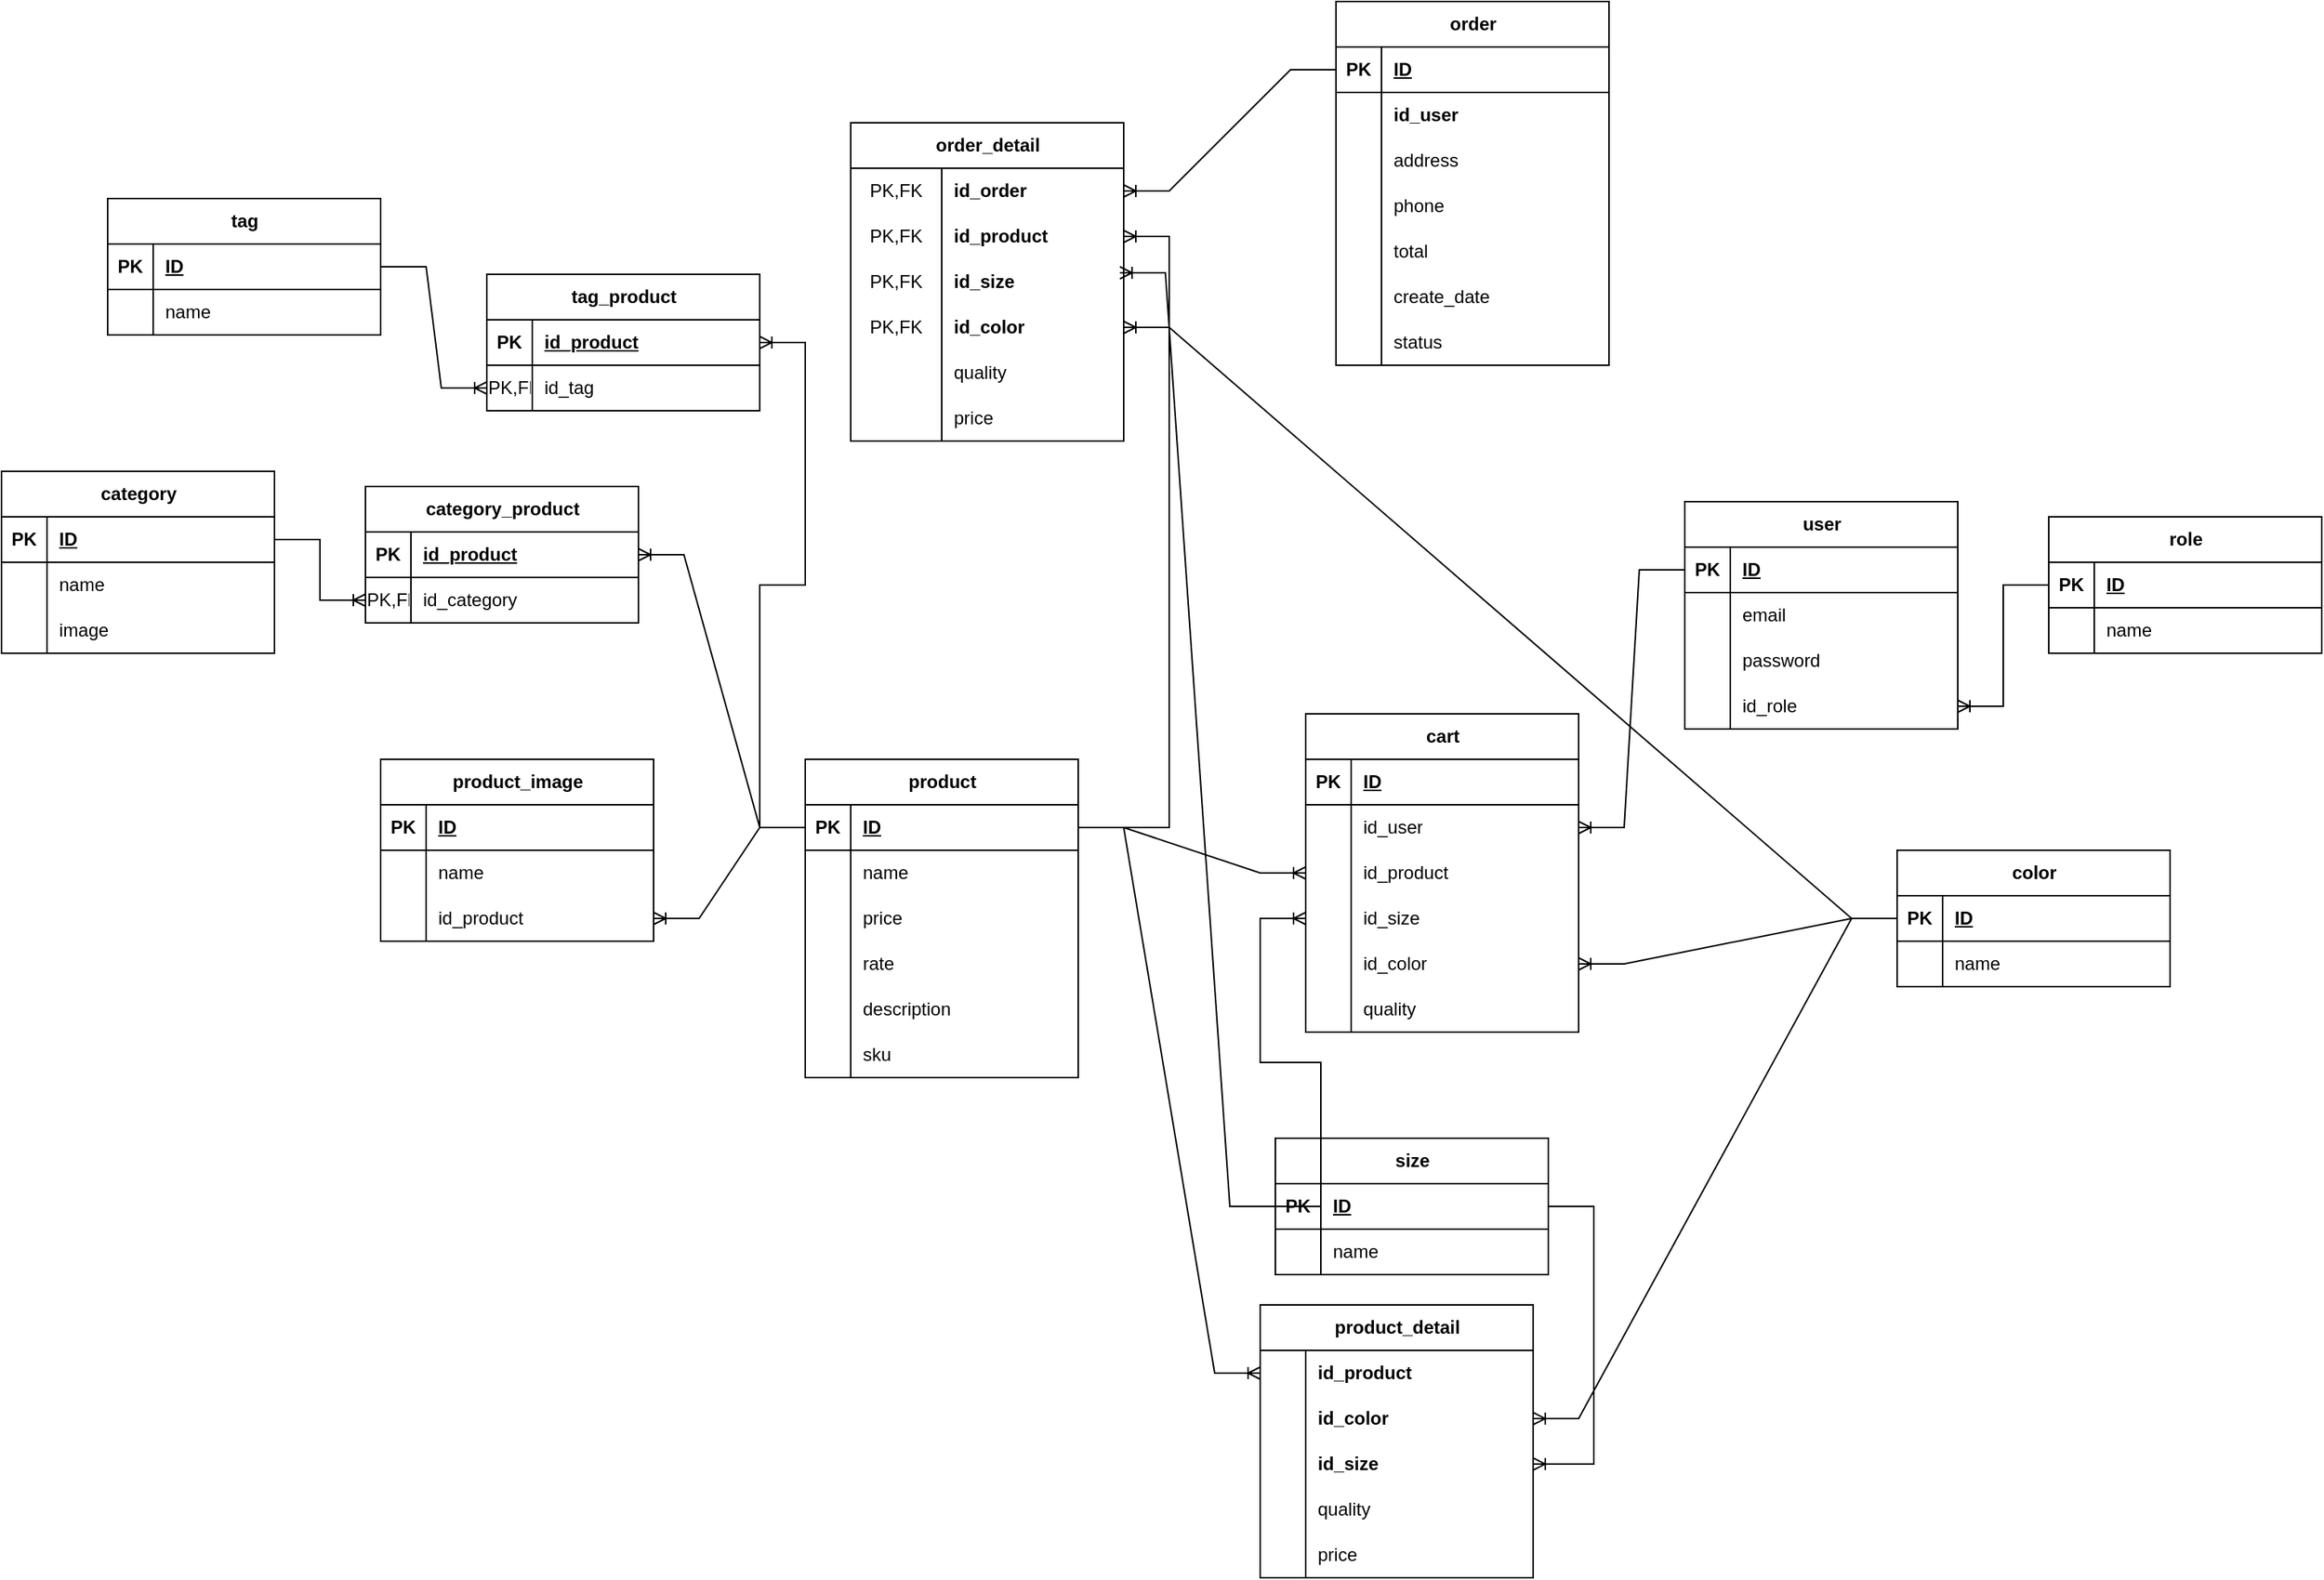 <mxfile version="24.4.4" type="device">
  <diagram name="Page-1" id="1_0gLtwEdELG3nWCe1G_">
    <mxGraphModel dx="2251" dy="2160" grid="1" gridSize="10" guides="1" tooltips="1" connect="1" arrows="1" fold="1" page="1" pageScale="1" pageWidth="850" pageHeight="1100" math="0" shadow="0">
      <root>
        <mxCell id="0" />
        <mxCell id="1" parent="0" />
        <mxCell id="1KaJCIT8XZBDGYFKiwpF-1" value="user" style="shape=table;startSize=30;container=1;collapsible=1;childLayout=tableLayout;fixedRows=1;rowLines=0;fontStyle=1;align=center;resizeLast=1;html=1;" vertex="1" parent="1">
          <mxGeometry x="900" y="-80" width="180" height="150" as="geometry" />
        </mxCell>
        <mxCell id="1KaJCIT8XZBDGYFKiwpF-2" value="" style="shape=tableRow;horizontal=0;startSize=0;swimlaneHead=0;swimlaneBody=0;fillColor=none;collapsible=0;dropTarget=0;points=[[0,0.5],[1,0.5]];portConstraint=eastwest;top=0;left=0;right=0;bottom=1;" vertex="1" parent="1KaJCIT8XZBDGYFKiwpF-1">
          <mxGeometry y="30" width="180" height="30" as="geometry" />
        </mxCell>
        <mxCell id="1KaJCIT8XZBDGYFKiwpF-3" value="PK" style="shape=partialRectangle;connectable=0;fillColor=none;top=0;left=0;bottom=0;right=0;fontStyle=1;overflow=hidden;whiteSpace=wrap;html=1;" vertex="1" parent="1KaJCIT8XZBDGYFKiwpF-2">
          <mxGeometry width="30" height="30" as="geometry">
            <mxRectangle width="30" height="30" as="alternateBounds" />
          </mxGeometry>
        </mxCell>
        <mxCell id="1KaJCIT8XZBDGYFKiwpF-4" value="ID" style="shape=partialRectangle;connectable=0;fillColor=none;top=0;left=0;bottom=0;right=0;align=left;spacingLeft=6;fontStyle=5;overflow=hidden;whiteSpace=wrap;html=1;" vertex="1" parent="1KaJCIT8XZBDGYFKiwpF-2">
          <mxGeometry x="30" width="150" height="30" as="geometry">
            <mxRectangle width="150" height="30" as="alternateBounds" />
          </mxGeometry>
        </mxCell>
        <mxCell id="1KaJCIT8XZBDGYFKiwpF-5" value="" style="shape=tableRow;horizontal=0;startSize=0;swimlaneHead=0;swimlaneBody=0;fillColor=none;collapsible=0;dropTarget=0;points=[[0,0.5],[1,0.5]];portConstraint=eastwest;top=0;left=0;right=0;bottom=0;" vertex="1" parent="1KaJCIT8XZBDGYFKiwpF-1">
          <mxGeometry y="60" width="180" height="30" as="geometry" />
        </mxCell>
        <mxCell id="1KaJCIT8XZBDGYFKiwpF-6" value="" style="shape=partialRectangle;connectable=0;fillColor=none;top=0;left=0;bottom=0;right=0;editable=1;overflow=hidden;whiteSpace=wrap;html=1;" vertex="1" parent="1KaJCIT8XZBDGYFKiwpF-5">
          <mxGeometry width="30" height="30" as="geometry">
            <mxRectangle width="30" height="30" as="alternateBounds" />
          </mxGeometry>
        </mxCell>
        <mxCell id="1KaJCIT8XZBDGYFKiwpF-7" value="email" style="shape=partialRectangle;connectable=0;fillColor=none;top=0;left=0;bottom=0;right=0;align=left;spacingLeft=6;overflow=hidden;whiteSpace=wrap;html=1;" vertex="1" parent="1KaJCIT8XZBDGYFKiwpF-5">
          <mxGeometry x="30" width="150" height="30" as="geometry">
            <mxRectangle width="150" height="30" as="alternateBounds" />
          </mxGeometry>
        </mxCell>
        <mxCell id="1KaJCIT8XZBDGYFKiwpF-8" value="" style="shape=tableRow;horizontal=0;startSize=0;swimlaneHead=0;swimlaneBody=0;fillColor=none;collapsible=0;dropTarget=0;points=[[0,0.5],[1,0.5]];portConstraint=eastwest;top=0;left=0;right=0;bottom=0;" vertex="1" parent="1KaJCIT8XZBDGYFKiwpF-1">
          <mxGeometry y="90" width="180" height="30" as="geometry" />
        </mxCell>
        <mxCell id="1KaJCIT8XZBDGYFKiwpF-9" value="" style="shape=partialRectangle;connectable=0;fillColor=none;top=0;left=0;bottom=0;right=0;editable=1;overflow=hidden;whiteSpace=wrap;html=1;" vertex="1" parent="1KaJCIT8XZBDGYFKiwpF-8">
          <mxGeometry width="30" height="30" as="geometry">
            <mxRectangle width="30" height="30" as="alternateBounds" />
          </mxGeometry>
        </mxCell>
        <mxCell id="1KaJCIT8XZBDGYFKiwpF-10" value="password" style="shape=partialRectangle;connectable=0;fillColor=none;top=0;left=0;bottom=0;right=0;align=left;spacingLeft=6;overflow=hidden;whiteSpace=wrap;html=1;" vertex="1" parent="1KaJCIT8XZBDGYFKiwpF-8">
          <mxGeometry x="30" width="150" height="30" as="geometry">
            <mxRectangle width="150" height="30" as="alternateBounds" />
          </mxGeometry>
        </mxCell>
        <mxCell id="1KaJCIT8XZBDGYFKiwpF-11" value="" style="shape=tableRow;horizontal=0;startSize=0;swimlaneHead=0;swimlaneBody=0;fillColor=none;collapsible=0;dropTarget=0;points=[[0,0.5],[1,0.5]];portConstraint=eastwest;top=0;left=0;right=0;bottom=0;" vertex="1" parent="1KaJCIT8XZBDGYFKiwpF-1">
          <mxGeometry y="120" width="180" height="30" as="geometry" />
        </mxCell>
        <mxCell id="1KaJCIT8XZBDGYFKiwpF-12" value="" style="shape=partialRectangle;connectable=0;fillColor=none;top=0;left=0;bottom=0;right=0;editable=1;overflow=hidden;whiteSpace=wrap;html=1;" vertex="1" parent="1KaJCIT8XZBDGYFKiwpF-11">
          <mxGeometry width="30" height="30" as="geometry">
            <mxRectangle width="30" height="30" as="alternateBounds" />
          </mxGeometry>
        </mxCell>
        <mxCell id="1KaJCIT8XZBDGYFKiwpF-13" value="id_role" style="shape=partialRectangle;connectable=0;fillColor=none;top=0;left=0;bottom=0;right=0;align=left;spacingLeft=6;overflow=hidden;whiteSpace=wrap;html=1;" vertex="1" parent="1KaJCIT8XZBDGYFKiwpF-11">
          <mxGeometry x="30" width="150" height="30" as="geometry">
            <mxRectangle width="150" height="30" as="alternateBounds" />
          </mxGeometry>
        </mxCell>
        <mxCell id="1KaJCIT8XZBDGYFKiwpF-14" value="role" style="shape=table;startSize=30;container=1;collapsible=1;childLayout=tableLayout;fixedRows=1;rowLines=0;fontStyle=1;align=center;resizeLast=1;html=1;" vertex="1" parent="1">
          <mxGeometry x="1140" y="-70" width="180" height="90" as="geometry" />
        </mxCell>
        <mxCell id="1KaJCIT8XZBDGYFKiwpF-15" value="" style="shape=tableRow;horizontal=0;startSize=0;swimlaneHead=0;swimlaneBody=0;fillColor=none;collapsible=0;dropTarget=0;points=[[0,0.5],[1,0.5]];portConstraint=eastwest;top=0;left=0;right=0;bottom=1;" vertex="1" parent="1KaJCIT8XZBDGYFKiwpF-14">
          <mxGeometry y="30" width="180" height="30" as="geometry" />
        </mxCell>
        <mxCell id="1KaJCIT8XZBDGYFKiwpF-16" value="PK" style="shape=partialRectangle;connectable=0;fillColor=none;top=0;left=0;bottom=0;right=0;fontStyle=1;overflow=hidden;whiteSpace=wrap;html=1;" vertex="1" parent="1KaJCIT8XZBDGYFKiwpF-15">
          <mxGeometry width="30" height="30" as="geometry">
            <mxRectangle width="30" height="30" as="alternateBounds" />
          </mxGeometry>
        </mxCell>
        <mxCell id="1KaJCIT8XZBDGYFKiwpF-17" value="ID" style="shape=partialRectangle;connectable=0;fillColor=none;top=0;left=0;bottom=0;right=0;align=left;spacingLeft=6;fontStyle=5;overflow=hidden;whiteSpace=wrap;html=1;" vertex="1" parent="1KaJCIT8XZBDGYFKiwpF-15">
          <mxGeometry x="30" width="150" height="30" as="geometry">
            <mxRectangle width="150" height="30" as="alternateBounds" />
          </mxGeometry>
        </mxCell>
        <mxCell id="1KaJCIT8XZBDGYFKiwpF-18" value="" style="shape=tableRow;horizontal=0;startSize=0;swimlaneHead=0;swimlaneBody=0;fillColor=none;collapsible=0;dropTarget=0;points=[[0,0.5],[1,0.5]];portConstraint=eastwest;top=0;left=0;right=0;bottom=0;" vertex="1" parent="1KaJCIT8XZBDGYFKiwpF-14">
          <mxGeometry y="60" width="180" height="30" as="geometry" />
        </mxCell>
        <mxCell id="1KaJCIT8XZBDGYFKiwpF-19" value="" style="shape=partialRectangle;connectable=0;fillColor=none;top=0;left=0;bottom=0;right=0;editable=1;overflow=hidden;whiteSpace=wrap;html=1;" vertex="1" parent="1KaJCIT8XZBDGYFKiwpF-18">
          <mxGeometry width="30" height="30" as="geometry">
            <mxRectangle width="30" height="30" as="alternateBounds" />
          </mxGeometry>
        </mxCell>
        <mxCell id="1KaJCIT8XZBDGYFKiwpF-20" value="name" style="shape=partialRectangle;connectable=0;fillColor=none;top=0;left=0;bottom=0;right=0;align=left;spacingLeft=6;overflow=hidden;whiteSpace=wrap;html=1;" vertex="1" parent="1KaJCIT8XZBDGYFKiwpF-18">
          <mxGeometry x="30" width="150" height="30" as="geometry">
            <mxRectangle width="150" height="30" as="alternateBounds" />
          </mxGeometry>
        </mxCell>
        <mxCell id="1KaJCIT8XZBDGYFKiwpF-27" value="" style="edgeStyle=entityRelationEdgeStyle;fontSize=12;html=1;endArrow=ERoneToMany;rounded=0;" edge="1" parent="1" source="1KaJCIT8XZBDGYFKiwpF-15" target="1KaJCIT8XZBDGYFKiwpF-11">
          <mxGeometry width="100" height="100" relative="1" as="geometry">
            <mxPoint x="300" y="460" as="sourcePoint" />
            <mxPoint x="400" y="360" as="targetPoint" />
          </mxGeometry>
        </mxCell>
        <mxCell id="1KaJCIT8XZBDGYFKiwpF-28" value="product" style="shape=table;startSize=30;container=1;collapsible=1;childLayout=tableLayout;fixedRows=1;rowLines=0;fontStyle=1;align=center;resizeLast=1;html=1;" vertex="1" parent="1">
          <mxGeometry x="320" y="90" width="180" height="210" as="geometry" />
        </mxCell>
        <mxCell id="1KaJCIT8XZBDGYFKiwpF-29" value="" style="shape=tableRow;horizontal=0;startSize=0;swimlaneHead=0;swimlaneBody=0;fillColor=none;collapsible=0;dropTarget=0;points=[[0,0.5],[1,0.5]];portConstraint=eastwest;top=0;left=0;right=0;bottom=1;" vertex="1" parent="1KaJCIT8XZBDGYFKiwpF-28">
          <mxGeometry y="30" width="180" height="30" as="geometry" />
        </mxCell>
        <mxCell id="1KaJCIT8XZBDGYFKiwpF-30" value="PK" style="shape=partialRectangle;connectable=0;fillColor=none;top=0;left=0;bottom=0;right=0;fontStyle=1;overflow=hidden;whiteSpace=wrap;html=1;" vertex="1" parent="1KaJCIT8XZBDGYFKiwpF-29">
          <mxGeometry width="30" height="30" as="geometry">
            <mxRectangle width="30" height="30" as="alternateBounds" />
          </mxGeometry>
        </mxCell>
        <mxCell id="1KaJCIT8XZBDGYFKiwpF-31" value="ID" style="shape=partialRectangle;connectable=0;fillColor=none;top=0;left=0;bottom=0;right=0;align=left;spacingLeft=6;fontStyle=5;overflow=hidden;whiteSpace=wrap;html=1;" vertex="1" parent="1KaJCIT8XZBDGYFKiwpF-29">
          <mxGeometry x="30" width="150" height="30" as="geometry">
            <mxRectangle width="150" height="30" as="alternateBounds" />
          </mxGeometry>
        </mxCell>
        <mxCell id="1KaJCIT8XZBDGYFKiwpF-32" value="" style="shape=tableRow;horizontal=0;startSize=0;swimlaneHead=0;swimlaneBody=0;fillColor=none;collapsible=0;dropTarget=0;points=[[0,0.5],[1,0.5]];portConstraint=eastwest;top=0;left=0;right=0;bottom=0;" vertex="1" parent="1KaJCIT8XZBDGYFKiwpF-28">
          <mxGeometry y="60" width="180" height="30" as="geometry" />
        </mxCell>
        <mxCell id="1KaJCIT8XZBDGYFKiwpF-33" value="" style="shape=partialRectangle;connectable=0;fillColor=none;top=0;left=0;bottom=0;right=0;editable=1;overflow=hidden;whiteSpace=wrap;html=1;" vertex="1" parent="1KaJCIT8XZBDGYFKiwpF-32">
          <mxGeometry width="30" height="30" as="geometry">
            <mxRectangle width="30" height="30" as="alternateBounds" />
          </mxGeometry>
        </mxCell>
        <mxCell id="1KaJCIT8XZBDGYFKiwpF-34" value="name" style="shape=partialRectangle;connectable=0;fillColor=none;top=0;left=0;bottom=0;right=0;align=left;spacingLeft=6;overflow=hidden;whiteSpace=wrap;html=1;" vertex="1" parent="1KaJCIT8XZBDGYFKiwpF-32">
          <mxGeometry x="30" width="150" height="30" as="geometry">
            <mxRectangle width="150" height="30" as="alternateBounds" />
          </mxGeometry>
        </mxCell>
        <mxCell id="1KaJCIT8XZBDGYFKiwpF-35" value="" style="shape=tableRow;horizontal=0;startSize=0;swimlaneHead=0;swimlaneBody=0;fillColor=none;collapsible=0;dropTarget=0;points=[[0,0.5],[1,0.5]];portConstraint=eastwest;top=0;left=0;right=0;bottom=0;" vertex="1" parent="1KaJCIT8XZBDGYFKiwpF-28">
          <mxGeometry y="90" width="180" height="30" as="geometry" />
        </mxCell>
        <mxCell id="1KaJCIT8XZBDGYFKiwpF-36" value="" style="shape=partialRectangle;connectable=0;fillColor=none;top=0;left=0;bottom=0;right=0;editable=1;overflow=hidden;whiteSpace=wrap;html=1;" vertex="1" parent="1KaJCIT8XZBDGYFKiwpF-35">
          <mxGeometry width="30" height="30" as="geometry">
            <mxRectangle width="30" height="30" as="alternateBounds" />
          </mxGeometry>
        </mxCell>
        <mxCell id="1KaJCIT8XZBDGYFKiwpF-37" value="price" style="shape=partialRectangle;connectable=0;fillColor=none;top=0;left=0;bottom=0;right=0;align=left;spacingLeft=6;overflow=hidden;whiteSpace=wrap;html=1;" vertex="1" parent="1KaJCIT8XZBDGYFKiwpF-35">
          <mxGeometry x="30" width="150" height="30" as="geometry">
            <mxRectangle width="150" height="30" as="alternateBounds" />
          </mxGeometry>
        </mxCell>
        <mxCell id="1KaJCIT8XZBDGYFKiwpF-38" value="" style="shape=tableRow;horizontal=0;startSize=0;swimlaneHead=0;swimlaneBody=0;fillColor=none;collapsible=0;dropTarget=0;points=[[0,0.5],[1,0.5]];portConstraint=eastwest;top=0;left=0;right=0;bottom=0;" vertex="1" parent="1KaJCIT8XZBDGYFKiwpF-28">
          <mxGeometry y="120" width="180" height="30" as="geometry" />
        </mxCell>
        <mxCell id="1KaJCIT8XZBDGYFKiwpF-39" value="" style="shape=partialRectangle;connectable=0;fillColor=none;top=0;left=0;bottom=0;right=0;editable=1;overflow=hidden;whiteSpace=wrap;html=1;" vertex="1" parent="1KaJCIT8XZBDGYFKiwpF-38">
          <mxGeometry width="30" height="30" as="geometry">
            <mxRectangle width="30" height="30" as="alternateBounds" />
          </mxGeometry>
        </mxCell>
        <mxCell id="1KaJCIT8XZBDGYFKiwpF-40" value="rate" style="shape=partialRectangle;connectable=0;fillColor=none;top=0;left=0;bottom=0;right=0;align=left;spacingLeft=6;overflow=hidden;whiteSpace=wrap;html=1;" vertex="1" parent="1KaJCIT8XZBDGYFKiwpF-38">
          <mxGeometry x="30" width="150" height="30" as="geometry">
            <mxRectangle width="150" height="30" as="alternateBounds" />
          </mxGeometry>
        </mxCell>
        <mxCell id="1KaJCIT8XZBDGYFKiwpF-68" style="shape=tableRow;horizontal=0;startSize=0;swimlaneHead=0;swimlaneBody=0;fillColor=none;collapsible=0;dropTarget=0;points=[[0,0.5],[1,0.5]];portConstraint=eastwest;top=0;left=0;right=0;bottom=0;" vertex="1" parent="1KaJCIT8XZBDGYFKiwpF-28">
          <mxGeometry y="150" width="180" height="30" as="geometry" />
        </mxCell>
        <mxCell id="1KaJCIT8XZBDGYFKiwpF-69" style="shape=partialRectangle;connectable=0;fillColor=none;top=0;left=0;bottom=0;right=0;editable=1;overflow=hidden;whiteSpace=wrap;html=1;" vertex="1" parent="1KaJCIT8XZBDGYFKiwpF-68">
          <mxGeometry width="30" height="30" as="geometry">
            <mxRectangle width="30" height="30" as="alternateBounds" />
          </mxGeometry>
        </mxCell>
        <mxCell id="1KaJCIT8XZBDGYFKiwpF-70" value="description" style="shape=partialRectangle;connectable=0;fillColor=none;top=0;left=0;bottom=0;right=0;align=left;spacingLeft=6;overflow=hidden;whiteSpace=wrap;html=1;" vertex="1" parent="1KaJCIT8XZBDGYFKiwpF-68">
          <mxGeometry x="30" width="150" height="30" as="geometry">
            <mxRectangle width="150" height="30" as="alternateBounds" />
          </mxGeometry>
        </mxCell>
        <mxCell id="1KaJCIT8XZBDGYFKiwpF-88" style="shape=tableRow;horizontal=0;startSize=0;swimlaneHead=0;swimlaneBody=0;fillColor=none;collapsible=0;dropTarget=0;points=[[0,0.5],[1,0.5]];portConstraint=eastwest;top=0;left=0;right=0;bottom=0;" vertex="1" parent="1KaJCIT8XZBDGYFKiwpF-28">
          <mxGeometry y="180" width="180" height="30" as="geometry" />
        </mxCell>
        <mxCell id="1KaJCIT8XZBDGYFKiwpF-89" style="shape=partialRectangle;connectable=0;fillColor=none;top=0;left=0;bottom=0;right=0;editable=1;overflow=hidden;whiteSpace=wrap;html=1;" vertex="1" parent="1KaJCIT8XZBDGYFKiwpF-88">
          <mxGeometry width="30" height="30" as="geometry">
            <mxRectangle width="30" height="30" as="alternateBounds" />
          </mxGeometry>
        </mxCell>
        <mxCell id="1KaJCIT8XZBDGYFKiwpF-90" value="sku" style="shape=partialRectangle;connectable=0;fillColor=none;top=0;left=0;bottom=0;right=0;align=left;spacingLeft=6;overflow=hidden;whiteSpace=wrap;html=1;" vertex="1" parent="1KaJCIT8XZBDGYFKiwpF-88">
          <mxGeometry x="30" width="150" height="30" as="geometry">
            <mxRectangle width="150" height="30" as="alternateBounds" />
          </mxGeometry>
        </mxCell>
        <mxCell id="1KaJCIT8XZBDGYFKiwpF-41" value="product_image" style="shape=table;startSize=30;container=1;collapsible=1;childLayout=tableLayout;fixedRows=1;rowLines=0;fontStyle=1;align=center;resizeLast=1;html=1;" vertex="1" parent="1">
          <mxGeometry x="40" y="90" width="180" height="120" as="geometry" />
        </mxCell>
        <mxCell id="1KaJCIT8XZBDGYFKiwpF-42" value="" style="shape=tableRow;horizontal=0;startSize=0;swimlaneHead=0;swimlaneBody=0;fillColor=none;collapsible=0;dropTarget=0;points=[[0,0.5],[1,0.5]];portConstraint=eastwest;top=0;left=0;right=0;bottom=1;" vertex="1" parent="1KaJCIT8XZBDGYFKiwpF-41">
          <mxGeometry y="30" width="180" height="30" as="geometry" />
        </mxCell>
        <mxCell id="1KaJCIT8XZBDGYFKiwpF-43" value="PK" style="shape=partialRectangle;connectable=0;fillColor=none;top=0;left=0;bottom=0;right=0;fontStyle=1;overflow=hidden;whiteSpace=wrap;html=1;" vertex="1" parent="1KaJCIT8XZBDGYFKiwpF-42">
          <mxGeometry width="30" height="30" as="geometry">
            <mxRectangle width="30" height="30" as="alternateBounds" />
          </mxGeometry>
        </mxCell>
        <mxCell id="1KaJCIT8XZBDGYFKiwpF-44" value="ID" style="shape=partialRectangle;connectable=0;fillColor=none;top=0;left=0;bottom=0;right=0;align=left;spacingLeft=6;fontStyle=5;overflow=hidden;whiteSpace=wrap;html=1;" vertex="1" parent="1KaJCIT8XZBDGYFKiwpF-42">
          <mxGeometry x="30" width="150" height="30" as="geometry">
            <mxRectangle width="150" height="30" as="alternateBounds" />
          </mxGeometry>
        </mxCell>
        <mxCell id="1KaJCIT8XZBDGYFKiwpF-45" value="" style="shape=tableRow;horizontal=0;startSize=0;swimlaneHead=0;swimlaneBody=0;fillColor=none;collapsible=0;dropTarget=0;points=[[0,0.5],[1,0.5]];portConstraint=eastwest;top=0;left=0;right=0;bottom=0;" vertex="1" parent="1KaJCIT8XZBDGYFKiwpF-41">
          <mxGeometry y="60" width="180" height="30" as="geometry" />
        </mxCell>
        <mxCell id="1KaJCIT8XZBDGYFKiwpF-46" value="" style="shape=partialRectangle;connectable=0;fillColor=none;top=0;left=0;bottom=0;right=0;editable=1;overflow=hidden;whiteSpace=wrap;html=1;" vertex="1" parent="1KaJCIT8XZBDGYFKiwpF-45">
          <mxGeometry width="30" height="30" as="geometry">
            <mxRectangle width="30" height="30" as="alternateBounds" />
          </mxGeometry>
        </mxCell>
        <mxCell id="1KaJCIT8XZBDGYFKiwpF-47" value="name" style="shape=partialRectangle;connectable=0;fillColor=none;top=0;left=0;bottom=0;right=0;align=left;spacingLeft=6;overflow=hidden;whiteSpace=wrap;html=1;" vertex="1" parent="1KaJCIT8XZBDGYFKiwpF-45">
          <mxGeometry x="30" width="150" height="30" as="geometry">
            <mxRectangle width="150" height="30" as="alternateBounds" />
          </mxGeometry>
        </mxCell>
        <mxCell id="1KaJCIT8XZBDGYFKiwpF-48" value="" style="shape=tableRow;horizontal=0;startSize=0;swimlaneHead=0;swimlaneBody=0;fillColor=none;collapsible=0;dropTarget=0;points=[[0,0.5],[1,0.5]];portConstraint=eastwest;top=0;left=0;right=0;bottom=0;" vertex="1" parent="1KaJCIT8XZBDGYFKiwpF-41">
          <mxGeometry y="90" width="180" height="30" as="geometry" />
        </mxCell>
        <mxCell id="1KaJCIT8XZBDGYFKiwpF-49" value="" style="shape=partialRectangle;connectable=0;fillColor=none;top=0;left=0;bottom=0;right=0;editable=1;overflow=hidden;whiteSpace=wrap;html=1;" vertex="1" parent="1KaJCIT8XZBDGYFKiwpF-48">
          <mxGeometry width="30" height="30" as="geometry">
            <mxRectangle width="30" height="30" as="alternateBounds" />
          </mxGeometry>
        </mxCell>
        <mxCell id="1KaJCIT8XZBDGYFKiwpF-50" value="id_product" style="shape=partialRectangle;connectable=0;fillColor=none;top=0;left=0;bottom=0;right=0;align=left;spacingLeft=6;overflow=hidden;whiteSpace=wrap;html=1;" vertex="1" parent="1KaJCIT8XZBDGYFKiwpF-48">
          <mxGeometry x="30" width="150" height="30" as="geometry">
            <mxRectangle width="150" height="30" as="alternateBounds" />
          </mxGeometry>
        </mxCell>
        <mxCell id="1KaJCIT8XZBDGYFKiwpF-54" value="" style="edgeStyle=entityRelationEdgeStyle;fontSize=12;html=1;endArrow=ERoneToMany;rounded=0;exitX=0;exitY=0.5;exitDx=0;exitDy=0;" edge="1" parent="1" source="1KaJCIT8XZBDGYFKiwpF-29" target="1KaJCIT8XZBDGYFKiwpF-48">
          <mxGeometry width="100" height="100" relative="1" as="geometry">
            <mxPoint x="50" y="245" as="sourcePoint" />
            <mxPoint x="130" y="345" as="targetPoint" />
          </mxGeometry>
        </mxCell>
        <mxCell id="1KaJCIT8XZBDGYFKiwpF-55" value="category" style="shape=table;startSize=30;container=1;collapsible=1;childLayout=tableLayout;fixedRows=1;rowLines=0;fontStyle=1;align=center;resizeLast=1;html=1;" vertex="1" parent="1">
          <mxGeometry x="-210" y="-100" width="180" height="120" as="geometry" />
        </mxCell>
        <mxCell id="1KaJCIT8XZBDGYFKiwpF-56" value="" style="shape=tableRow;horizontal=0;startSize=0;swimlaneHead=0;swimlaneBody=0;fillColor=none;collapsible=0;dropTarget=0;points=[[0,0.5],[1,0.5]];portConstraint=eastwest;top=0;left=0;right=0;bottom=1;" vertex="1" parent="1KaJCIT8XZBDGYFKiwpF-55">
          <mxGeometry y="30" width="180" height="30" as="geometry" />
        </mxCell>
        <mxCell id="1KaJCIT8XZBDGYFKiwpF-57" value="PK" style="shape=partialRectangle;connectable=0;fillColor=none;top=0;left=0;bottom=0;right=0;fontStyle=1;overflow=hidden;whiteSpace=wrap;html=1;" vertex="1" parent="1KaJCIT8XZBDGYFKiwpF-56">
          <mxGeometry width="30" height="30" as="geometry">
            <mxRectangle width="30" height="30" as="alternateBounds" />
          </mxGeometry>
        </mxCell>
        <mxCell id="1KaJCIT8XZBDGYFKiwpF-58" value="ID" style="shape=partialRectangle;connectable=0;fillColor=none;top=0;left=0;bottom=0;right=0;align=left;spacingLeft=6;fontStyle=5;overflow=hidden;whiteSpace=wrap;html=1;" vertex="1" parent="1KaJCIT8XZBDGYFKiwpF-56">
          <mxGeometry x="30" width="150" height="30" as="geometry">
            <mxRectangle width="150" height="30" as="alternateBounds" />
          </mxGeometry>
        </mxCell>
        <mxCell id="1KaJCIT8XZBDGYFKiwpF-59" value="" style="shape=tableRow;horizontal=0;startSize=0;swimlaneHead=0;swimlaneBody=0;fillColor=none;collapsible=0;dropTarget=0;points=[[0,0.5],[1,0.5]];portConstraint=eastwest;top=0;left=0;right=0;bottom=0;" vertex="1" parent="1KaJCIT8XZBDGYFKiwpF-55">
          <mxGeometry y="60" width="180" height="30" as="geometry" />
        </mxCell>
        <mxCell id="1KaJCIT8XZBDGYFKiwpF-60" value="" style="shape=partialRectangle;connectable=0;fillColor=none;top=0;left=0;bottom=0;right=0;editable=1;overflow=hidden;whiteSpace=wrap;html=1;" vertex="1" parent="1KaJCIT8XZBDGYFKiwpF-59">
          <mxGeometry width="30" height="30" as="geometry">
            <mxRectangle width="30" height="30" as="alternateBounds" />
          </mxGeometry>
        </mxCell>
        <mxCell id="1KaJCIT8XZBDGYFKiwpF-61" value="name" style="shape=partialRectangle;connectable=0;fillColor=none;top=0;left=0;bottom=0;right=0;align=left;spacingLeft=6;overflow=hidden;whiteSpace=wrap;html=1;" vertex="1" parent="1KaJCIT8XZBDGYFKiwpF-59">
          <mxGeometry x="30" width="150" height="30" as="geometry">
            <mxRectangle width="150" height="30" as="alternateBounds" />
          </mxGeometry>
        </mxCell>
        <mxCell id="1KaJCIT8XZBDGYFKiwpF-62" value="" style="shape=tableRow;horizontal=0;startSize=0;swimlaneHead=0;swimlaneBody=0;fillColor=none;collapsible=0;dropTarget=0;points=[[0,0.5],[1,0.5]];portConstraint=eastwest;top=0;left=0;right=0;bottom=0;" vertex="1" parent="1KaJCIT8XZBDGYFKiwpF-55">
          <mxGeometry y="90" width="180" height="30" as="geometry" />
        </mxCell>
        <mxCell id="1KaJCIT8XZBDGYFKiwpF-63" value="" style="shape=partialRectangle;connectable=0;fillColor=none;top=0;left=0;bottom=0;right=0;editable=1;overflow=hidden;whiteSpace=wrap;html=1;" vertex="1" parent="1KaJCIT8XZBDGYFKiwpF-62">
          <mxGeometry width="30" height="30" as="geometry">
            <mxRectangle width="30" height="30" as="alternateBounds" />
          </mxGeometry>
        </mxCell>
        <mxCell id="1KaJCIT8XZBDGYFKiwpF-64" value="image" style="shape=partialRectangle;connectable=0;fillColor=none;top=0;left=0;bottom=0;right=0;align=left;spacingLeft=6;overflow=hidden;whiteSpace=wrap;html=1;" vertex="1" parent="1KaJCIT8XZBDGYFKiwpF-62">
          <mxGeometry x="30" width="150" height="30" as="geometry">
            <mxRectangle width="150" height="30" as="alternateBounds" />
          </mxGeometry>
        </mxCell>
        <mxCell id="1KaJCIT8XZBDGYFKiwpF-71" value="color" style="shape=table;startSize=30;container=1;collapsible=1;childLayout=tableLayout;fixedRows=1;rowLines=0;fontStyle=1;align=center;resizeLast=1;html=1;" vertex="1" parent="1">
          <mxGeometry x="1040" y="150" width="180" height="90" as="geometry" />
        </mxCell>
        <mxCell id="1KaJCIT8XZBDGYFKiwpF-72" value="" style="shape=tableRow;horizontal=0;startSize=0;swimlaneHead=0;swimlaneBody=0;fillColor=none;collapsible=0;dropTarget=0;points=[[0,0.5],[1,0.5]];portConstraint=eastwest;top=0;left=0;right=0;bottom=1;" vertex="1" parent="1KaJCIT8XZBDGYFKiwpF-71">
          <mxGeometry y="30" width="180" height="30" as="geometry" />
        </mxCell>
        <mxCell id="1KaJCIT8XZBDGYFKiwpF-73" value="PK" style="shape=partialRectangle;connectable=0;fillColor=none;top=0;left=0;bottom=0;right=0;fontStyle=1;overflow=hidden;whiteSpace=wrap;html=1;" vertex="1" parent="1KaJCIT8XZBDGYFKiwpF-72">
          <mxGeometry width="30" height="30" as="geometry">
            <mxRectangle width="30" height="30" as="alternateBounds" />
          </mxGeometry>
        </mxCell>
        <mxCell id="1KaJCIT8XZBDGYFKiwpF-74" value="ID" style="shape=partialRectangle;connectable=0;fillColor=none;top=0;left=0;bottom=0;right=0;align=left;spacingLeft=6;fontStyle=5;overflow=hidden;whiteSpace=wrap;html=1;" vertex="1" parent="1KaJCIT8XZBDGYFKiwpF-72">
          <mxGeometry x="30" width="150" height="30" as="geometry">
            <mxRectangle width="150" height="30" as="alternateBounds" />
          </mxGeometry>
        </mxCell>
        <mxCell id="1KaJCIT8XZBDGYFKiwpF-75" value="" style="shape=tableRow;horizontal=0;startSize=0;swimlaneHead=0;swimlaneBody=0;fillColor=none;collapsible=0;dropTarget=0;points=[[0,0.5],[1,0.5]];portConstraint=eastwest;top=0;left=0;right=0;bottom=0;" vertex="1" parent="1KaJCIT8XZBDGYFKiwpF-71">
          <mxGeometry y="60" width="180" height="30" as="geometry" />
        </mxCell>
        <mxCell id="1KaJCIT8XZBDGYFKiwpF-76" value="" style="shape=partialRectangle;connectable=0;fillColor=none;top=0;left=0;bottom=0;right=0;editable=1;overflow=hidden;whiteSpace=wrap;html=1;" vertex="1" parent="1KaJCIT8XZBDGYFKiwpF-75">
          <mxGeometry width="30" height="30" as="geometry">
            <mxRectangle width="30" height="30" as="alternateBounds" />
          </mxGeometry>
        </mxCell>
        <mxCell id="1KaJCIT8XZBDGYFKiwpF-77" value="name" style="shape=partialRectangle;connectable=0;fillColor=none;top=0;left=0;bottom=0;right=0;align=left;spacingLeft=6;overflow=hidden;whiteSpace=wrap;html=1;" vertex="1" parent="1KaJCIT8XZBDGYFKiwpF-75">
          <mxGeometry x="30" width="150" height="30" as="geometry">
            <mxRectangle width="150" height="30" as="alternateBounds" />
          </mxGeometry>
        </mxCell>
        <mxCell id="1KaJCIT8XZBDGYFKiwpF-81" value="size" style="shape=table;startSize=30;container=1;collapsible=1;childLayout=tableLayout;fixedRows=1;rowLines=0;fontStyle=1;align=center;resizeLast=1;html=1;" vertex="1" parent="1">
          <mxGeometry x="630" y="340" width="180" height="90" as="geometry" />
        </mxCell>
        <mxCell id="1KaJCIT8XZBDGYFKiwpF-82" value="" style="shape=tableRow;horizontal=0;startSize=0;swimlaneHead=0;swimlaneBody=0;fillColor=none;collapsible=0;dropTarget=0;points=[[0,0.5],[1,0.5]];portConstraint=eastwest;top=0;left=0;right=0;bottom=1;" vertex="1" parent="1KaJCIT8XZBDGYFKiwpF-81">
          <mxGeometry y="30" width="180" height="30" as="geometry" />
        </mxCell>
        <mxCell id="1KaJCIT8XZBDGYFKiwpF-83" value="PK" style="shape=partialRectangle;connectable=0;fillColor=none;top=0;left=0;bottom=0;right=0;fontStyle=1;overflow=hidden;whiteSpace=wrap;html=1;" vertex="1" parent="1KaJCIT8XZBDGYFKiwpF-82">
          <mxGeometry width="30" height="30" as="geometry">
            <mxRectangle width="30" height="30" as="alternateBounds" />
          </mxGeometry>
        </mxCell>
        <mxCell id="1KaJCIT8XZBDGYFKiwpF-84" value="ID" style="shape=partialRectangle;connectable=0;fillColor=none;top=0;left=0;bottom=0;right=0;align=left;spacingLeft=6;fontStyle=5;overflow=hidden;whiteSpace=wrap;html=1;" vertex="1" parent="1KaJCIT8XZBDGYFKiwpF-82">
          <mxGeometry x="30" width="150" height="30" as="geometry">
            <mxRectangle width="150" height="30" as="alternateBounds" />
          </mxGeometry>
        </mxCell>
        <mxCell id="1KaJCIT8XZBDGYFKiwpF-85" value="" style="shape=tableRow;horizontal=0;startSize=0;swimlaneHead=0;swimlaneBody=0;fillColor=none;collapsible=0;dropTarget=0;points=[[0,0.5],[1,0.5]];portConstraint=eastwest;top=0;left=0;right=0;bottom=0;" vertex="1" parent="1KaJCIT8XZBDGYFKiwpF-81">
          <mxGeometry y="60" width="180" height="30" as="geometry" />
        </mxCell>
        <mxCell id="1KaJCIT8XZBDGYFKiwpF-86" value="" style="shape=partialRectangle;connectable=0;fillColor=none;top=0;left=0;bottom=0;right=0;editable=1;overflow=hidden;whiteSpace=wrap;html=1;" vertex="1" parent="1KaJCIT8XZBDGYFKiwpF-85">
          <mxGeometry width="30" height="30" as="geometry">
            <mxRectangle width="30" height="30" as="alternateBounds" />
          </mxGeometry>
        </mxCell>
        <mxCell id="1KaJCIT8XZBDGYFKiwpF-87" value="name" style="shape=partialRectangle;connectable=0;fillColor=none;top=0;left=0;bottom=0;right=0;align=left;spacingLeft=6;overflow=hidden;whiteSpace=wrap;html=1;" vertex="1" parent="1KaJCIT8XZBDGYFKiwpF-85">
          <mxGeometry x="30" width="150" height="30" as="geometry">
            <mxRectangle width="150" height="30" as="alternateBounds" />
          </mxGeometry>
        </mxCell>
        <mxCell id="1KaJCIT8XZBDGYFKiwpF-91" value="tag" style="shape=table;startSize=30;container=1;collapsible=1;childLayout=tableLayout;fixedRows=1;rowLines=0;fontStyle=1;align=center;resizeLast=1;html=1;" vertex="1" parent="1">
          <mxGeometry x="-140" y="-280" width="180" height="90" as="geometry" />
        </mxCell>
        <mxCell id="1KaJCIT8XZBDGYFKiwpF-92" value="" style="shape=tableRow;horizontal=0;startSize=0;swimlaneHead=0;swimlaneBody=0;fillColor=none;collapsible=0;dropTarget=0;points=[[0,0.5],[1,0.5]];portConstraint=eastwest;top=0;left=0;right=0;bottom=1;" vertex="1" parent="1KaJCIT8XZBDGYFKiwpF-91">
          <mxGeometry y="30" width="180" height="30" as="geometry" />
        </mxCell>
        <mxCell id="1KaJCIT8XZBDGYFKiwpF-93" value="PK" style="shape=partialRectangle;connectable=0;fillColor=none;top=0;left=0;bottom=0;right=0;fontStyle=1;overflow=hidden;whiteSpace=wrap;html=1;" vertex="1" parent="1KaJCIT8XZBDGYFKiwpF-92">
          <mxGeometry width="30" height="30" as="geometry">
            <mxRectangle width="30" height="30" as="alternateBounds" />
          </mxGeometry>
        </mxCell>
        <mxCell id="1KaJCIT8XZBDGYFKiwpF-94" value="ID" style="shape=partialRectangle;connectable=0;fillColor=none;top=0;left=0;bottom=0;right=0;align=left;spacingLeft=6;fontStyle=5;overflow=hidden;whiteSpace=wrap;html=1;" vertex="1" parent="1KaJCIT8XZBDGYFKiwpF-92">
          <mxGeometry x="30" width="150" height="30" as="geometry">
            <mxRectangle width="150" height="30" as="alternateBounds" />
          </mxGeometry>
        </mxCell>
        <mxCell id="1KaJCIT8XZBDGYFKiwpF-95" value="" style="shape=tableRow;horizontal=0;startSize=0;swimlaneHead=0;swimlaneBody=0;fillColor=none;collapsible=0;dropTarget=0;points=[[0,0.5],[1,0.5]];portConstraint=eastwest;top=0;left=0;right=0;bottom=0;" vertex="1" parent="1KaJCIT8XZBDGYFKiwpF-91">
          <mxGeometry y="60" width="180" height="30" as="geometry" />
        </mxCell>
        <mxCell id="1KaJCIT8XZBDGYFKiwpF-96" value="" style="shape=partialRectangle;connectable=0;fillColor=none;top=0;left=0;bottom=0;right=0;editable=1;overflow=hidden;whiteSpace=wrap;html=1;" vertex="1" parent="1KaJCIT8XZBDGYFKiwpF-95">
          <mxGeometry width="30" height="30" as="geometry">
            <mxRectangle width="30" height="30" as="alternateBounds" />
          </mxGeometry>
        </mxCell>
        <mxCell id="1KaJCIT8XZBDGYFKiwpF-97" value="name" style="shape=partialRectangle;connectable=0;fillColor=none;top=0;left=0;bottom=0;right=0;align=left;spacingLeft=6;overflow=hidden;whiteSpace=wrap;html=1;" vertex="1" parent="1KaJCIT8XZBDGYFKiwpF-95">
          <mxGeometry x="30" width="150" height="30" as="geometry">
            <mxRectangle width="150" height="30" as="alternateBounds" />
          </mxGeometry>
        </mxCell>
        <mxCell id="1KaJCIT8XZBDGYFKiwpF-99" value="product_detail" style="shape=table;startSize=30;container=1;collapsible=1;childLayout=tableLayout;fixedRows=1;rowLines=0;fontStyle=1;align=center;resizeLast=1;html=1;" vertex="1" parent="1">
          <mxGeometry x="620" y="450" width="180" height="180" as="geometry" />
        </mxCell>
        <mxCell id="1KaJCIT8XZBDGYFKiwpF-103" value="" style="shape=tableRow;horizontal=0;startSize=0;swimlaneHead=0;swimlaneBody=0;fillColor=none;collapsible=0;dropTarget=0;points=[[0,0.5],[1,0.5]];portConstraint=eastwest;top=0;left=0;right=0;bottom=0;" vertex="1" parent="1KaJCIT8XZBDGYFKiwpF-99">
          <mxGeometry y="30" width="180" height="30" as="geometry" />
        </mxCell>
        <mxCell id="1KaJCIT8XZBDGYFKiwpF-104" value="" style="shape=partialRectangle;connectable=0;fillColor=none;top=0;left=0;bottom=0;right=0;editable=1;overflow=hidden;whiteSpace=wrap;html=1;" vertex="1" parent="1KaJCIT8XZBDGYFKiwpF-103">
          <mxGeometry width="30" height="30" as="geometry">
            <mxRectangle width="30" height="30" as="alternateBounds" />
          </mxGeometry>
        </mxCell>
        <mxCell id="1KaJCIT8XZBDGYFKiwpF-105" value="id_product" style="shape=partialRectangle;connectable=0;fillColor=none;top=0;left=0;bottom=0;right=0;align=left;spacingLeft=6;overflow=hidden;whiteSpace=wrap;html=1;fontStyle=1" vertex="1" parent="1KaJCIT8XZBDGYFKiwpF-103">
          <mxGeometry x="30" width="150" height="30" as="geometry">
            <mxRectangle width="150" height="30" as="alternateBounds" />
          </mxGeometry>
        </mxCell>
        <mxCell id="1KaJCIT8XZBDGYFKiwpF-106" value="" style="shape=tableRow;horizontal=0;startSize=0;swimlaneHead=0;swimlaneBody=0;fillColor=none;collapsible=0;dropTarget=0;points=[[0,0.5],[1,0.5]];portConstraint=eastwest;top=0;left=0;right=0;bottom=0;" vertex="1" parent="1KaJCIT8XZBDGYFKiwpF-99">
          <mxGeometry y="60" width="180" height="30" as="geometry" />
        </mxCell>
        <mxCell id="1KaJCIT8XZBDGYFKiwpF-107" value="" style="shape=partialRectangle;connectable=0;fillColor=none;top=0;left=0;bottom=0;right=0;editable=1;overflow=hidden;whiteSpace=wrap;html=1;" vertex="1" parent="1KaJCIT8XZBDGYFKiwpF-106">
          <mxGeometry width="30" height="30" as="geometry">
            <mxRectangle width="30" height="30" as="alternateBounds" />
          </mxGeometry>
        </mxCell>
        <mxCell id="1KaJCIT8XZBDGYFKiwpF-108" value="id_color" style="shape=partialRectangle;connectable=0;fillColor=none;top=0;left=0;bottom=0;right=0;align=left;spacingLeft=6;overflow=hidden;whiteSpace=wrap;html=1;fontStyle=1" vertex="1" parent="1KaJCIT8XZBDGYFKiwpF-106">
          <mxGeometry x="30" width="150" height="30" as="geometry">
            <mxRectangle width="150" height="30" as="alternateBounds" />
          </mxGeometry>
        </mxCell>
        <mxCell id="1KaJCIT8XZBDGYFKiwpF-109" value="" style="shape=tableRow;horizontal=0;startSize=0;swimlaneHead=0;swimlaneBody=0;fillColor=none;collapsible=0;dropTarget=0;points=[[0,0.5],[1,0.5]];portConstraint=eastwest;top=0;left=0;right=0;bottom=0;" vertex="1" parent="1KaJCIT8XZBDGYFKiwpF-99">
          <mxGeometry y="90" width="180" height="30" as="geometry" />
        </mxCell>
        <mxCell id="1KaJCIT8XZBDGYFKiwpF-110" value="" style="shape=partialRectangle;connectable=0;fillColor=none;top=0;left=0;bottom=0;right=0;editable=1;overflow=hidden;whiteSpace=wrap;html=1;" vertex="1" parent="1KaJCIT8XZBDGYFKiwpF-109">
          <mxGeometry width="30" height="30" as="geometry">
            <mxRectangle width="30" height="30" as="alternateBounds" />
          </mxGeometry>
        </mxCell>
        <mxCell id="1KaJCIT8XZBDGYFKiwpF-111" value="id_size" style="shape=partialRectangle;connectable=0;fillColor=none;top=0;left=0;bottom=0;right=0;align=left;spacingLeft=6;overflow=hidden;whiteSpace=wrap;html=1;fontStyle=1" vertex="1" parent="1KaJCIT8XZBDGYFKiwpF-109">
          <mxGeometry x="30" width="150" height="30" as="geometry">
            <mxRectangle width="150" height="30" as="alternateBounds" />
          </mxGeometry>
        </mxCell>
        <mxCell id="1KaJCIT8XZBDGYFKiwpF-112" style="shape=tableRow;horizontal=0;startSize=0;swimlaneHead=0;swimlaneBody=0;fillColor=none;collapsible=0;dropTarget=0;points=[[0,0.5],[1,0.5]];portConstraint=eastwest;top=0;left=0;right=0;bottom=0;" vertex="1" parent="1KaJCIT8XZBDGYFKiwpF-99">
          <mxGeometry y="120" width="180" height="30" as="geometry" />
        </mxCell>
        <mxCell id="1KaJCIT8XZBDGYFKiwpF-113" style="shape=partialRectangle;connectable=0;fillColor=none;top=0;left=0;bottom=0;right=0;editable=1;overflow=hidden;whiteSpace=wrap;html=1;" vertex="1" parent="1KaJCIT8XZBDGYFKiwpF-112">
          <mxGeometry width="30" height="30" as="geometry">
            <mxRectangle width="30" height="30" as="alternateBounds" />
          </mxGeometry>
        </mxCell>
        <mxCell id="1KaJCIT8XZBDGYFKiwpF-114" value="quality" style="shape=partialRectangle;connectable=0;fillColor=none;top=0;left=0;bottom=0;right=0;align=left;spacingLeft=6;overflow=hidden;whiteSpace=wrap;html=1;" vertex="1" parent="1KaJCIT8XZBDGYFKiwpF-112">
          <mxGeometry x="30" width="150" height="30" as="geometry">
            <mxRectangle width="150" height="30" as="alternateBounds" />
          </mxGeometry>
        </mxCell>
        <mxCell id="1KaJCIT8XZBDGYFKiwpF-115" style="shape=tableRow;horizontal=0;startSize=0;swimlaneHead=0;swimlaneBody=0;fillColor=none;collapsible=0;dropTarget=0;points=[[0,0.5],[1,0.5]];portConstraint=eastwest;top=0;left=0;right=0;bottom=0;" vertex="1" parent="1KaJCIT8XZBDGYFKiwpF-99">
          <mxGeometry y="150" width="180" height="30" as="geometry" />
        </mxCell>
        <mxCell id="1KaJCIT8XZBDGYFKiwpF-116" style="shape=partialRectangle;connectable=0;fillColor=none;top=0;left=0;bottom=0;right=0;editable=1;overflow=hidden;whiteSpace=wrap;html=1;" vertex="1" parent="1KaJCIT8XZBDGYFKiwpF-115">
          <mxGeometry width="30" height="30" as="geometry">
            <mxRectangle width="30" height="30" as="alternateBounds" />
          </mxGeometry>
        </mxCell>
        <mxCell id="1KaJCIT8XZBDGYFKiwpF-117" value="price" style="shape=partialRectangle;connectable=0;fillColor=none;top=0;left=0;bottom=0;right=0;align=left;spacingLeft=6;overflow=hidden;whiteSpace=wrap;html=1;" vertex="1" parent="1KaJCIT8XZBDGYFKiwpF-115">
          <mxGeometry x="30" width="150" height="30" as="geometry">
            <mxRectangle width="150" height="30" as="alternateBounds" />
          </mxGeometry>
        </mxCell>
        <mxCell id="1KaJCIT8XZBDGYFKiwpF-118" value="" style="edgeStyle=entityRelationEdgeStyle;fontSize=12;html=1;endArrow=ERoneToMany;rounded=0;entryX=0;entryY=0.5;entryDx=0;entryDy=0;" edge="1" parent="1" source="1KaJCIT8XZBDGYFKiwpF-29" target="1KaJCIT8XZBDGYFKiwpF-103">
          <mxGeometry width="100" height="100" relative="1" as="geometry">
            <mxPoint x="410" y="175" as="sourcePoint" />
            <mxPoint x="370" y="95" as="targetPoint" />
          </mxGeometry>
        </mxCell>
        <mxCell id="1KaJCIT8XZBDGYFKiwpF-119" value="" style="edgeStyle=entityRelationEdgeStyle;fontSize=12;html=1;endArrow=ERoneToMany;rounded=0;" edge="1" parent="1" source="1KaJCIT8XZBDGYFKiwpF-72" target="1KaJCIT8XZBDGYFKiwpF-106">
          <mxGeometry width="100" height="100" relative="1" as="geometry">
            <mxPoint x="590" y="175" as="sourcePoint" />
            <mxPoint x="640" y="495" as="targetPoint" />
          </mxGeometry>
        </mxCell>
        <mxCell id="1KaJCIT8XZBDGYFKiwpF-120" value="" style="edgeStyle=entityRelationEdgeStyle;fontSize=12;html=1;endArrow=ERoneToMany;rounded=0;" edge="1" parent="1" source="1KaJCIT8XZBDGYFKiwpF-82" target="1KaJCIT8XZBDGYFKiwpF-109">
          <mxGeometry width="100" height="100" relative="1" as="geometry">
            <mxPoint x="860" y="185" as="sourcePoint" />
            <mxPoint x="820" y="525" as="targetPoint" />
          </mxGeometry>
        </mxCell>
        <mxCell id="1KaJCIT8XZBDGYFKiwpF-121" value="cart" style="shape=table;startSize=30;container=1;collapsible=1;childLayout=tableLayout;fixedRows=1;rowLines=0;fontStyle=1;align=center;resizeLast=1;html=1;" vertex="1" parent="1">
          <mxGeometry x="650" y="60" width="180" height="210" as="geometry" />
        </mxCell>
        <mxCell id="1KaJCIT8XZBDGYFKiwpF-122" value="" style="shape=tableRow;horizontal=0;startSize=0;swimlaneHead=0;swimlaneBody=0;fillColor=none;collapsible=0;dropTarget=0;points=[[0,0.5],[1,0.5]];portConstraint=eastwest;top=0;left=0;right=0;bottom=1;" vertex="1" parent="1KaJCIT8XZBDGYFKiwpF-121">
          <mxGeometry y="30" width="180" height="30" as="geometry" />
        </mxCell>
        <mxCell id="1KaJCIT8XZBDGYFKiwpF-123" value="PK" style="shape=partialRectangle;connectable=0;fillColor=none;top=0;left=0;bottom=0;right=0;fontStyle=1;overflow=hidden;whiteSpace=wrap;html=1;" vertex="1" parent="1KaJCIT8XZBDGYFKiwpF-122">
          <mxGeometry width="30" height="30" as="geometry">
            <mxRectangle width="30" height="30" as="alternateBounds" />
          </mxGeometry>
        </mxCell>
        <mxCell id="1KaJCIT8XZBDGYFKiwpF-124" value="ID" style="shape=partialRectangle;connectable=0;fillColor=none;top=0;left=0;bottom=0;right=0;align=left;spacingLeft=6;fontStyle=5;overflow=hidden;whiteSpace=wrap;html=1;" vertex="1" parent="1KaJCIT8XZBDGYFKiwpF-122">
          <mxGeometry x="30" width="150" height="30" as="geometry">
            <mxRectangle width="150" height="30" as="alternateBounds" />
          </mxGeometry>
        </mxCell>
        <mxCell id="1KaJCIT8XZBDGYFKiwpF-146" style="shape=tableRow;horizontal=0;startSize=0;swimlaneHead=0;swimlaneBody=0;fillColor=none;collapsible=0;dropTarget=0;points=[[0,0.5],[1,0.5]];portConstraint=eastwest;top=0;left=0;right=0;bottom=0;" vertex="1" parent="1KaJCIT8XZBDGYFKiwpF-121">
          <mxGeometry y="60" width="180" height="30" as="geometry" />
        </mxCell>
        <mxCell id="1KaJCIT8XZBDGYFKiwpF-147" style="shape=partialRectangle;connectable=0;fillColor=none;top=0;left=0;bottom=0;right=0;editable=1;overflow=hidden;whiteSpace=wrap;html=1;" vertex="1" parent="1KaJCIT8XZBDGYFKiwpF-146">
          <mxGeometry width="30" height="30" as="geometry">
            <mxRectangle width="30" height="30" as="alternateBounds" />
          </mxGeometry>
        </mxCell>
        <mxCell id="1KaJCIT8XZBDGYFKiwpF-148" value="id_user" style="shape=partialRectangle;connectable=0;fillColor=none;top=0;left=0;bottom=0;right=0;align=left;spacingLeft=6;overflow=hidden;whiteSpace=wrap;html=1;" vertex="1" parent="1KaJCIT8XZBDGYFKiwpF-146">
          <mxGeometry x="30" width="150" height="30" as="geometry">
            <mxRectangle width="150" height="30" as="alternateBounds" />
          </mxGeometry>
        </mxCell>
        <mxCell id="1KaJCIT8XZBDGYFKiwpF-131" value="" style="shape=tableRow;horizontal=0;startSize=0;swimlaneHead=0;swimlaneBody=0;fillColor=none;collapsible=0;dropTarget=0;points=[[0,0.5],[1,0.5]];portConstraint=eastwest;top=0;left=0;right=0;bottom=0;" vertex="1" parent="1KaJCIT8XZBDGYFKiwpF-121">
          <mxGeometry y="90" width="180" height="30" as="geometry" />
        </mxCell>
        <mxCell id="1KaJCIT8XZBDGYFKiwpF-132" value="" style="shape=partialRectangle;connectable=0;fillColor=none;top=0;left=0;bottom=0;right=0;editable=1;overflow=hidden;whiteSpace=wrap;html=1;" vertex="1" parent="1KaJCIT8XZBDGYFKiwpF-131">
          <mxGeometry width="30" height="30" as="geometry">
            <mxRectangle width="30" height="30" as="alternateBounds" />
          </mxGeometry>
        </mxCell>
        <mxCell id="1KaJCIT8XZBDGYFKiwpF-133" value="id_product" style="shape=partialRectangle;connectable=0;fillColor=none;top=0;left=0;bottom=0;right=0;align=left;spacingLeft=6;overflow=hidden;whiteSpace=wrap;html=1;" vertex="1" parent="1KaJCIT8XZBDGYFKiwpF-131">
          <mxGeometry x="30" width="150" height="30" as="geometry">
            <mxRectangle width="150" height="30" as="alternateBounds" />
          </mxGeometry>
        </mxCell>
        <mxCell id="1KaJCIT8XZBDGYFKiwpF-134" style="shape=tableRow;horizontal=0;startSize=0;swimlaneHead=0;swimlaneBody=0;fillColor=none;collapsible=0;dropTarget=0;points=[[0,0.5],[1,0.5]];portConstraint=eastwest;top=0;left=0;right=0;bottom=0;" vertex="1" parent="1KaJCIT8XZBDGYFKiwpF-121">
          <mxGeometry y="120" width="180" height="30" as="geometry" />
        </mxCell>
        <mxCell id="1KaJCIT8XZBDGYFKiwpF-135" style="shape=partialRectangle;connectable=0;fillColor=none;top=0;left=0;bottom=0;right=0;editable=1;overflow=hidden;whiteSpace=wrap;html=1;" vertex="1" parent="1KaJCIT8XZBDGYFKiwpF-134">
          <mxGeometry width="30" height="30" as="geometry">
            <mxRectangle width="30" height="30" as="alternateBounds" />
          </mxGeometry>
        </mxCell>
        <mxCell id="1KaJCIT8XZBDGYFKiwpF-136" value="id_size" style="shape=partialRectangle;connectable=0;fillColor=none;top=0;left=0;bottom=0;right=0;align=left;spacingLeft=6;overflow=hidden;whiteSpace=wrap;html=1;" vertex="1" parent="1KaJCIT8XZBDGYFKiwpF-134">
          <mxGeometry x="30" width="150" height="30" as="geometry">
            <mxRectangle width="150" height="30" as="alternateBounds" />
          </mxGeometry>
        </mxCell>
        <mxCell id="1KaJCIT8XZBDGYFKiwpF-137" style="shape=tableRow;horizontal=0;startSize=0;swimlaneHead=0;swimlaneBody=0;fillColor=none;collapsible=0;dropTarget=0;points=[[0,0.5],[1,0.5]];portConstraint=eastwest;top=0;left=0;right=0;bottom=0;" vertex="1" parent="1KaJCIT8XZBDGYFKiwpF-121">
          <mxGeometry y="150" width="180" height="30" as="geometry" />
        </mxCell>
        <mxCell id="1KaJCIT8XZBDGYFKiwpF-138" style="shape=partialRectangle;connectable=0;fillColor=none;top=0;left=0;bottom=0;right=0;editable=1;overflow=hidden;whiteSpace=wrap;html=1;" vertex="1" parent="1KaJCIT8XZBDGYFKiwpF-137">
          <mxGeometry width="30" height="30" as="geometry">
            <mxRectangle width="30" height="30" as="alternateBounds" />
          </mxGeometry>
        </mxCell>
        <mxCell id="1KaJCIT8XZBDGYFKiwpF-139" value="id_color" style="shape=partialRectangle;connectable=0;fillColor=none;top=0;left=0;bottom=0;right=0;align=left;spacingLeft=6;overflow=hidden;whiteSpace=wrap;html=1;" vertex="1" parent="1KaJCIT8XZBDGYFKiwpF-137">
          <mxGeometry x="30" width="150" height="30" as="geometry">
            <mxRectangle width="150" height="30" as="alternateBounds" />
          </mxGeometry>
        </mxCell>
        <mxCell id="1KaJCIT8XZBDGYFKiwpF-140" style="shape=tableRow;horizontal=0;startSize=0;swimlaneHead=0;swimlaneBody=0;fillColor=none;collapsible=0;dropTarget=0;points=[[0,0.5],[1,0.5]];portConstraint=eastwest;top=0;left=0;right=0;bottom=0;" vertex="1" parent="1KaJCIT8XZBDGYFKiwpF-121">
          <mxGeometry y="180" width="180" height="30" as="geometry" />
        </mxCell>
        <mxCell id="1KaJCIT8XZBDGYFKiwpF-141" style="shape=partialRectangle;connectable=0;fillColor=none;top=0;left=0;bottom=0;right=0;editable=1;overflow=hidden;whiteSpace=wrap;html=1;" vertex="1" parent="1KaJCIT8XZBDGYFKiwpF-140">
          <mxGeometry width="30" height="30" as="geometry">
            <mxRectangle width="30" height="30" as="alternateBounds" />
          </mxGeometry>
        </mxCell>
        <mxCell id="1KaJCIT8XZBDGYFKiwpF-142" value="quality" style="shape=partialRectangle;connectable=0;fillColor=none;top=0;left=0;bottom=0;right=0;align=left;spacingLeft=6;overflow=hidden;whiteSpace=wrap;html=1;" vertex="1" parent="1KaJCIT8XZBDGYFKiwpF-140">
          <mxGeometry x="30" width="150" height="30" as="geometry">
            <mxRectangle width="150" height="30" as="alternateBounds" />
          </mxGeometry>
        </mxCell>
        <mxCell id="1KaJCIT8XZBDGYFKiwpF-143" value="" style="edgeStyle=entityRelationEdgeStyle;fontSize=12;html=1;endArrow=ERoneToMany;rounded=0;exitX=0;exitY=0.5;exitDx=0;exitDy=0;" edge="1" parent="1" source="1KaJCIT8XZBDGYFKiwpF-72" target="1KaJCIT8XZBDGYFKiwpF-137">
          <mxGeometry width="100" height="100" relative="1" as="geometry">
            <mxPoint x="590" y="175" as="sourcePoint" />
            <mxPoint x="640" y="495" as="targetPoint" />
          </mxGeometry>
        </mxCell>
        <mxCell id="1KaJCIT8XZBDGYFKiwpF-144" value="" style="edgeStyle=entityRelationEdgeStyle;fontSize=12;html=1;endArrow=ERoneToMany;rounded=0;exitX=0;exitY=0.5;exitDx=0;exitDy=0;" edge="1" parent="1" source="1KaJCIT8XZBDGYFKiwpF-82" target="1KaJCIT8XZBDGYFKiwpF-134">
          <mxGeometry width="100" height="100" relative="1" as="geometry">
            <mxPoint x="930" y="375" as="sourcePoint" />
            <mxPoint x="850" y="245" as="targetPoint" />
            <Array as="points">
              <mxPoint x="580" y="370" />
              <mxPoint x="580" y="370" />
            </Array>
          </mxGeometry>
        </mxCell>
        <mxCell id="1KaJCIT8XZBDGYFKiwpF-145" value="" style="edgeStyle=entityRelationEdgeStyle;fontSize=12;html=1;endArrow=ERoneToMany;rounded=0;exitX=1;exitY=0.5;exitDx=0;exitDy=0;" edge="1" parent="1" source="1KaJCIT8XZBDGYFKiwpF-29" target="1KaJCIT8XZBDGYFKiwpF-131">
          <mxGeometry width="100" height="100" relative="1" as="geometry">
            <mxPoint x="590" y="175" as="sourcePoint" />
            <mxPoint x="640" y="495" as="targetPoint" />
          </mxGeometry>
        </mxCell>
        <mxCell id="1KaJCIT8XZBDGYFKiwpF-149" value="" style="edgeStyle=entityRelationEdgeStyle;fontSize=12;html=1;endArrow=ERoneToMany;rounded=0;exitX=0;exitY=0.5;exitDx=0;exitDy=0;" edge="1" parent="1" source="1KaJCIT8XZBDGYFKiwpF-2" target="1KaJCIT8XZBDGYFKiwpF-146">
          <mxGeometry width="100" height="100" relative="1" as="geometry">
            <mxPoint x="1195" y="-95" as="sourcePoint" />
            <mxPoint x="1090" y="65" as="targetPoint" />
          </mxGeometry>
        </mxCell>
        <mxCell id="1KaJCIT8XZBDGYFKiwpF-150" value="order" style="shape=table;startSize=30;container=1;collapsible=1;childLayout=tableLayout;fixedRows=1;rowLines=0;fontStyle=1;align=center;resizeLast=1;html=1;" vertex="1" parent="1">
          <mxGeometry x="670" y="-410" width="180" height="240" as="geometry" />
        </mxCell>
        <mxCell id="1KaJCIT8XZBDGYFKiwpF-151" value="" style="shape=tableRow;horizontal=0;startSize=0;swimlaneHead=0;swimlaneBody=0;fillColor=none;collapsible=0;dropTarget=0;points=[[0,0.5],[1,0.5]];portConstraint=eastwest;top=0;left=0;right=0;bottom=1;" vertex="1" parent="1KaJCIT8XZBDGYFKiwpF-150">
          <mxGeometry y="30" width="180" height="30" as="geometry" />
        </mxCell>
        <mxCell id="1KaJCIT8XZBDGYFKiwpF-152" value="PK" style="shape=partialRectangle;connectable=0;fillColor=none;top=0;left=0;bottom=0;right=0;fontStyle=1;overflow=hidden;whiteSpace=wrap;html=1;" vertex="1" parent="1KaJCIT8XZBDGYFKiwpF-151">
          <mxGeometry width="30" height="30" as="geometry">
            <mxRectangle width="30" height="30" as="alternateBounds" />
          </mxGeometry>
        </mxCell>
        <mxCell id="1KaJCIT8XZBDGYFKiwpF-153" value="ID" style="shape=partialRectangle;connectable=0;fillColor=none;top=0;left=0;bottom=0;right=0;align=left;spacingLeft=6;fontStyle=5;overflow=hidden;whiteSpace=wrap;html=1;" vertex="1" parent="1KaJCIT8XZBDGYFKiwpF-151">
          <mxGeometry x="30" width="150" height="30" as="geometry">
            <mxRectangle width="150" height="30" as="alternateBounds" />
          </mxGeometry>
        </mxCell>
        <mxCell id="1KaJCIT8XZBDGYFKiwpF-154" style="shape=tableRow;horizontal=0;startSize=0;swimlaneHead=0;swimlaneBody=0;fillColor=none;collapsible=0;dropTarget=0;points=[[0,0.5],[1,0.5]];portConstraint=eastwest;top=0;left=0;right=0;bottom=0;" vertex="1" parent="1KaJCIT8XZBDGYFKiwpF-150">
          <mxGeometry y="60" width="180" height="30" as="geometry" />
        </mxCell>
        <mxCell id="1KaJCIT8XZBDGYFKiwpF-155" style="shape=partialRectangle;connectable=0;fillColor=none;top=0;left=0;bottom=0;right=0;editable=1;overflow=hidden;whiteSpace=wrap;html=1;" vertex="1" parent="1KaJCIT8XZBDGYFKiwpF-154">
          <mxGeometry width="30" height="30" as="geometry">
            <mxRectangle width="30" height="30" as="alternateBounds" />
          </mxGeometry>
        </mxCell>
        <mxCell id="1KaJCIT8XZBDGYFKiwpF-156" value="id_user" style="shape=partialRectangle;connectable=0;fillColor=none;top=0;left=0;bottom=0;right=0;align=left;spacingLeft=6;overflow=hidden;whiteSpace=wrap;html=1;fontStyle=1" vertex="1" parent="1KaJCIT8XZBDGYFKiwpF-154">
          <mxGeometry x="30" width="150" height="30" as="geometry">
            <mxRectangle width="150" height="30" as="alternateBounds" />
          </mxGeometry>
        </mxCell>
        <mxCell id="1KaJCIT8XZBDGYFKiwpF-157" value="" style="shape=tableRow;horizontal=0;startSize=0;swimlaneHead=0;swimlaneBody=0;fillColor=none;collapsible=0;dropTarget=0;points=[[0,0.5],[1,0.5]];portConstraint=eastwest;top=0;left=0;right=0;bottom=0;" vertex="1" parent="1KaJCIT8XZBDGYFKiwpF-150">
          <mxGeometry y="90" width="180" height="30" as="geometry" />
        </mxCell>
        <mxCell id="1KaJCIT8XZBDGYFKiwpF-158" value="" style="shape=partialRectangle;connectable=0;fillColor=none;top=0;left=0;bottom=0;right=0;editable=1;overflow=hidden;whiteSpace=wrap;html=1;" vertex="1" parent="1KaJCIT8XZBDGYFKiwpF-157">
          <mxGeometry width="30" height="30" as="geometry">
            <mxRectangle width="30" height="30" as="alternateBounds" />
          </mxGeometry>
        </mxCell>
        <mxCell id="1KaJCIT8XZBDGYFKiwpF-159" value="address" style="shape=partialRectangle;connectable=0;fillColor=none;top=0;left=0;bottom=0;right=0;align=left;spacingLeft=6;overflow=hidden;whiteSpace=wrap;html=1;" vertex="1" parent="1KaJCIT8XZBDGYFKiwpF-157">
          <mxGeometry x="30" width="150" height="30" as="geometry">
            <mxRectangle width="150" height="30" as="alternateBounds" />
          </mxGeometry>
        </mxCell>
        <mxCell id="1KaJCIT8XZBDGYFKiwpF-160" style="shape=tableRow;horizontal=0;startSize=0;swimlaneHead=0;swimlaneBody=0;fillColor=none;collapsible=0;dropTarget=0;points=[[0,0.5],[1,0.5]];portConstraint=eastwest;top=0;left=0;right=0;bottom=0;" vertex="1" parent="1KaJCIT8XZBDGYFKiwpF-150">
          <mxGeometry y="120" width="180" height="30" as="geometry" />
        </mxCell>
        <mxCell id="1KaJCIT8XZBDGYFKiwpF-161" style="shape=partialRectangle;connectable=0;fillColor=none;top=0;left=0;bottom=0;right=0;editable=1;overflow=hidden;whiteSpace=wrap;html=1;" vertex="1" parent="1KaJCIT8XZBDGYFKiwpF-160">
          <mxGeometry width="30" height="30" as="geometry">
            <mxRectangle width="30" height="30" as="alternateBounds" />
          </mxGeometry>
        </mxCell>
        <mxCell id="1KaJCIT8XZBDGYFKiwpF-162" value="phone" style="shape=partialRectangle;connectable=0;fillColor=none;top=0;left=0;bottom=0;right=0;align=left;spacingLeft=6;overflow=hidden;whiteSpace=wrap;html=1;" vertex="1" parent="1KaJCIT8XZBDGYFKiwpF-160">
          <mxGeometry x="30" width="150" height="30" as="geometry">
            <mxRectangle width="150" height="30" as="alternateBounds" />
          </mxGeometry>
        </mxCell>
        <mxCell id="1KaJCIT8XZBDGYFKiwpF-166" style="shape=tableRow;horizontal=0;startSize=0;swimlaneHead=0;swimlaneBody=0;fillColor=none;collapsible=0;dropTarget=0;points=[[0,0.5],[1,0.5]];portConstraint=eastwest;top=0;left=0;right=0;bottom=0;" vertex="1" parent="1KaJCIT8XZBDGYFKiwpF-150">
          <mxGeometry y="150" width="180" height="30" as="geometry" />
        </mxCell>
        <mxCell id="1KaJCIT8XZBDGYFKiwpF-167" style="shape=partialRectangle;connectable=0;fillColor=none;top=0;left=0;bottom=0;right=0;editable=1;overflow=hidden;whiteSpace=wrap;html=1;" vertex="1" parent="1KaJCIT8XZBDGYFKiwpF-166">
          <mxGeometry width="30" height="30" as="geometry">
            <mxRectangle width="30" height="30" as="alternateBounds" />
          </mxGeometry>
        </mxCell>
        <mxCell id="1KaJCIT8XZBDGYFKiwpF-168" value="total" style="shape=partialRectangle;connectable=0;fillColor=none;top=0;left=0;bottom=0;right=0;align=left;spacingLeft=6;overflow=hidden;whiteSpace=wrap;html=1;" vertex="1" parent="1KaJCIT8XZBDGYFKiwpF-166">
          <mxGeometry x="30" width="150" height="30" as="geometry">
            <mxRectangle width="150" height="30" as="alternateBounds" />
          </mxGeometry>
        </mxCell>
        <mxCell id="1KaJCIT8XZBDGYFKiwpF-188" style="shape=tableRow;horizontal=0;startSize=0;swimlaneHead=0;swimlaneBody=0;fillColor=none;collapsible=0;dropTarget=0;points=[[0,0.5],[1,0.5]];portConstraint=eastwest;top=0;left=0;right=0;bottom=0;" vertex="1" parent="1KaJCIT8XZBDGYFKiwpF-150">
          <mxGeometry y="180" width="180" height="30" as="geometry" />
        </mxCell>
        <mxCell id="1KaJCIT8XZBDGYFKiwpF-189" style="shape=partialRectangle;connectable=0;fillColor=none;top=0;left=0;bottom=0;right=0;editable=1;overflow=hidden;whiteSpace=wrap;html=1;" vertex="1" parent="1KaJCIT8XZBDGYFKiwpF-188">
          <mxGeometry width="30" height="30" as="geometry">
            <mxRectangle width="30" height="30" as="alternateBounds" />
          </mxGeometry>
        </mxCell>
        <mxCell id="1KaJCIT8XZBDGYFKiwpF-190" value="create_date" style="shape=partialRectangle;connectable=0;fillColor=none;top=0;left=0;bottom=0;right=0;align=left;spacingLeft=6;overflow=hidden;whiteSpace=wrap;html=1;" vertex="1" parent="1KaJCIT8XZBDGYFKiwpF-188">
          <mxGeometry x="30" width="150" height="30" as="geometry">
            <mxRectangle width="150" height="30" as="alternateBounds" />
          </mxGeometry>
        </mxCell>
        <mxCell id="1KaJCIT8XZBDGYFKiwpF-198" style="shape=tableRow;horizontal=0;startSize=0;swimlaneHead=0;swimlaneBody=0;fillColor=none;collapsible=0;dropTarget=0;points=[[0,0.5],[1,0.5]];portConstraint=eastwest;top=0;left=0;right=0;bottom=0;" vertex="1" parent="1KaJCIT8XZBDGYFKiwpF-150">
          <mxGeometry y="210" width="180" height="30" as="geometry" />
        </mxCell>
        <mxCell id="1KaJCIT8XZBDGYFKiwpF-199" style="shape=partialRectangle;connectable=0;fillColor=none;top=0;left=0;bottom=0;right=0;editable=1;overflow=hidden;whiteSpace=wrap;html=1;" vertex="1" parent="1KaJCIT8XZBDGYFKiwpF-198">
          <mxGeometry width="30" height="30" as="geometry">
            <mxRectangle width="30" height="30" as="alternateBounds" />
          </mxGeometry>
        </mxCell>
        <mxCell id="1KaJCIT8XZBDGYFKiwpF-200" value="status" style="shape=partialRectangle;connectable=0;fillColor=none;top=0;left=0;bottom=0;right=0;align=left;spacingLeft=6;overflow=hidden;whiteSpace=wrap;html=1;" vertex="1" parent="1KaJCIT8XZBDGYFKiwpF-198">
          <mxGeometry x="30" width="150" height="30" as="geometry">
            <mxRectangle width="150" height="30" as="alternateBounds" />
          </mxGeometry>
        </mxCell>
        <mxCell id="1KaJCIT8XZBDGYFKiwpF-169" value="order_detail" style="shape=table;startSize=30;container=1;collapsible=1;childLayout=tableLayout;fixedRows=1;rowLines=0;fontStyle=1;align=center;resizeLast=1;html=1;" vertex="1" parent="1">
          <mxGeometry x="350" y="-330" width="180" height="210" as="geometry" />
        </mxCell>
        <mxCell id="1KaJCIT8XZBDGYFKiwpF-173" style="shape=tableRow;horizontal=0;startSize=0;swimlaneHead=0;swimlaneBody=0;fillColor=none;collapsible=0;dropTarget=0;points=[[0,0.5],[1,0.5]];portConstraint=eastwest;top=0;left=0;right=0;bottom=0;" vertex="1" parent="1KaJCIT8XZBDGYFKiwpF-169">
          <mxGeometry y="30" width="180" height="30" as="geometry" />
        </mxCell>
        <mxCell id="1KaJCIT8XZBDGYFKiwpF-174" value="PK,FK" style="shape=partialRectangle;connectable=0;fillColor=none;top=0;left=0;bottom=0;right=0;editable=1;overflow=hidden;whiteSpace=wrap;html=1;" vertex="1" parent="1KaJCIT8XZBDGYFKiwpF-173">
          <mxGeometry width="60" height="30" as="geometry">
            <mxRectangle width="60" height="30" as="alternateBounds" />
          </mxGeometry>
        </mxCell>
        <mxCell id="1KaJCIT8XZBDGYFKiwpF-175" value="id_order" style="shape=partialRectangle;connectable=0;fillColor=none;top=0;left=0;bottom=0;right=0;align=left;spacingLeft=6;overflow=hidden;whiteSpace=wrap;html=1;fontStyle=1" vertex="1" parent="1KaJCIT8XZBDGYFKiwpF-173">
          <mxGeometry x="60" width="120" height="30" as="geometry">
            <mxRectangle width="120" height="30" as="alternateBounds" />
          </mxGeometry>
        </mxCell>
        <mxCell id="1KaJCIT8XZBDGYFKiwpF-176" value="" style="shape=tableRow;horizontal=0;startSize=0;swimlaneHead=0;swimlaneBody=0;fillColor=none;collapsible=0;dropTarget=0;points=[[0,0.5],[1,0.5]];portConstraint=eastwest;top=0;left=0;right=0;bottom=0;" vertex="1" parent="1KaJCIT8XZBDGYFKiwpF-169">
          <mxGeometry y="60" width="180" height="30" as="geometry" />
        </mxCell>
        <mxCell id="1KaJCIT8XZBDGYFKiwpF-177" value="PK,FK" style="shape=partialRectangle;connectable=0;fillColor=none;top=0;left=0;bottom=0;right=0;editable=1;overflow=hidden;whiteSpace=wrap;html=1;" vertex="1" parent="1KaJCIT8XZBDGYFKiwpF-176">
          <mxGeometry width="60" height="30" as="geometry">
            <mxRectangle width="60" height="30" as="alternateBounds" />
          </mxGeometry>
        </mxCell>
        <mxCell id="1KaJCIT8XZBDGYFKiwpF-178" value="id_product" style="shape=partialRectangle;connectable=0;fillColor=none;top=0;left=0;bottom=0;right=0;align=left;spacingLeft=6;overflow=hidden;whiteSpace=wrap;html=1;fontStyle=1" vertex="1" parent="1KaJCIT8XZBDGYFKiwpF-176">
          <mxGeometry x="60" width="120" height="30" as="geometry">
            <mxRectangle width="120" height="30" as="alternateBounds" />
          </mxGeometry>
        </mxCell>
        <mxCell id="1KaJCIT8XZBDGYFKiwpF-179" style="shape=tableRow;horizontal=0;startSize=0;swimlaneHead=0;swimlaneBody=0;fillColor=none;collapsible=0;dropTarget=0;points=[[0,0.5],[1,0.5]];portConstraint=eastwest;top=0;left=0;right=0;bottom=0;" vertex="1" parent="1KaJCIT8XZBDGYFKiwpF-169">
          <mxGeometry y="90" width="180" height="30" as="geometry" />
        </mxCell>
        <mxCell id="1KaJCIT8XZBDGYFKiwpF-180" value="PK,FK" style="shape=partialRectangle;connectable=0;fillColor=none;top=0;left=0;bottom=0;right=0;editable=1;overflow=hidden;whiteSpace=wrap;html=1;" vertex="1" parent="1KaJCIT8XZBDGYFKiwpF-179">
          <mxGeometry width="60" height="30" as="geometry">
            <mxRectangle width="60" height="30" as="alternateBounds" />
          </mxGeometry>
        </mxCell>
        <mxCell id="1KaJCIT8XZBDGYFKiwpF-181" value="id_size" style="shape=partialRectangle;connectable=0;fillColor=none;top=0;left=0;bottom=0;right=0;align=left;spacingLeft=6;overflow=hidden;whiteSpace=wrap;html=1;fontStyle=1" vertex="1" parent="1KaJCIT8XZBDGYFKiwpF-179">
          <mxGeometry x="60" width="120" height="30" as="geometry">
            <mxRectangle width="120" height="30" as="alternateBounds" />
          </mxGeometry>
        </mxCell>
        <mxCell id="1KaJCIT8XZBDGYFKiwpF-182" style="shape=tableRow;horizontal=0;startSize=0;swimlaneHead=0;swimlaneBody=0;fillColor=none;collapsible=0;dropTarget=0;points=[[0,0.5],[1,0.5]];portConstraint=eastwest;top=0;left=0;right=0;bottom=0;" vertex="1" parent="1KaJCIT8XZBDGYFKiwpF-169">
          <mxGeometry y="120" width="180" height="30" as="geometry" />
        </mxCell>
        <mxCell id="1KaJCIT8XZBDGYFKiwpF-183" value="PK,FK" style="shape=partialRectangle;connectable=0;fillColor=none;top=0;left=0;bottom=0;right=0;editable=1;overflow=hidden;whiteSpace=wrap;html=1;" vertex="1" parent="1KaJCIT8XZBDGYFKiwpF-182">
          <mxGeometry width="60" height="30" as="geometry">
            <mxRectangle width="60" height="30" as="alternateBounds" />
          </mxGeometry>
        </mxCell>
        <mxCell id="1KaJCIT8XZBDGYFKiwpF-184" value="id_color" style="shape=partialRectangle;connectable=0;fillColor=none;top=0;left=0;bottom=0;right=0;align=left;spacingLeft=6;overflow=hidden;whiteSpace=wrap;html=1;fontStyle=1" vertex="1" parent="1KaJCIT8XZBDGYFKiwpF-182">
          <mxGeometry x="60" width="120" height="30" as="geometry">
            <mxRectangle width="120" height="30" as="alternateBounds" />
          </mxGeometry>
        </mxCell>
        <mxCell id="1KaJCIT8XZBDGYFKiwpF-185" style="shape=tableRow;horizontal=0;startSize=0;swimlaneHead=0;swimlaneBody=0;fillColor=none;collapsible=0;dropTarget=0;points=[[0,0.5],[1,0.5]];portConstraint=eastwest;top=0;left=0;right=0;bottom=0;" vertex="1" parent="1KaJCIT8XZBDGYFKiwpF-169">
          <mxGeometry y="150" width="180" height="30" as="geometry" />
        </mxCell>
        <mxCell id="1KaJCIT8XZBDGYFKiwpF-186" style="shape=partialRectangle;connectable=0;fillColor=none;top=0;left=0;bottom=0;right=0;editable=1;overflow=hidden;whiteSpace=wrap;html=1;" vertex="1" parent="1KaJCIT8XZBDGYFKiwpF-185">
          <mxGeometry width="60" height="30" as="geometry">
            <mxRectangle width="60" height="30" as="alternateBounds" />
          </mxGeometry>
        </mxCell>
        <mxCell id="1KaJCIT8XZBDGYFKiwpF-187" value="quality" style="shape=partialRectangle;connectable=0;fillColor=none;top=0;left=0;bottom=0;right=0;align=left;spacingLeft=6;overflow=hidden;whiteSpace=wrap;html=1;" vertex="1" parent="1KaJCIT8XZBDGYFKiwpF-185">
          <mxGeometry x="60" width="120" height="30" as="geometry">
            <mxRectangle width="120" height="30" as="alternateBounds" />
          </mxGeometry>
        </mxCell>
        <mxCell id="1KaJCIT8XZBDGYFKiwpF-191" style="shape=tableRow;horizontal=0;startSize=0;swimlaneHead=0;swimlaneBody=0;fillColor=none;collapsible=0;dropTarget=0;points=[[0,0.5],[1,0.5]];portConstraint=eastwest;top=0;left=0;right=0;bottom=0;" vertex="1" parent="1KaJCIT8XZBDGYFKiwpF-169">
          <mxGeometry y="180" width="180" height="30" as="geometry" />
        </mxCell>
        <mxCell id="1KaJCIT8XZBDGYFKiwpF-192" style="shape=partialRectangle;connectable=0;fillColor=none;top=0;left=0;bottom=0;right=0;editable=1;overflow=hidden;whiteSpace=wrap;html=1;" vertex="1" parent="1KaJCIT8XZBDGYFKiwpF-191">
          <mxGeometry width="60" height="30" as="geometry">
            <mxRectangle width="60" height="30" as="alternateBounds" />
          </mxGeometry>
        </mxCell>
        <mxCell id="1KaJCIT8XZBDGYFKiwpF-193" value="price" style="shape=partialRectangle;connectable=0;fillColor=none;top=0;left=0;bottom=0;right=0;align=left;spacingLeft=6;overflow=hidden;whiteSpace=wrap;html=1;" vertex="1" parent="1KaJCIT8XZBDGYFKiwpF-191">
          <mxGeometry x="60" width="120" height="30" as="geometry">
            <mxRectangle width="120" height="30" as="alternateBounds" />
          </mxGeometry>
        </mxCell>
        <mxCell id="1KaJCIT8XZBDGYFKiwpF-194" value="" style="edgeStyle=entityRelationEdgeStyle;fontSize=12;html=1;endArrow=ERoneToMany;rounded=0;" edge="1" parent="1" source="1KaJCIT8XZBDGYFKiwpF-151" target="1KaJCIT8XZBDGYFKiwpF-173">
          <mxGeometry width="100" height="100" relative="1" as="geometry">
            <mxPoint x="580" y="-230" as="sourcePoint" />
            <mxPoint x="840" y="145" as="targetPoint" />
          </mxGeometry>
        </mxCell>
        <mxCell id="1KaJCIT8XZBDGYFKiwpF-195" value="" style="edgeStyle=entityRelationEdgeStyle;fontSize=12;html=1;endArrow=ERoneToMany;rounded=0;" edge="1" parent="1" source="1KaJCIT8XZBDGYFKiwpF-29" target="1KaJCIT8XZBDGYFKiwpF-176">
          <mxGeometry width="100" height="100" relative="1" as="geometry">
            <mxPoint x="740" y="-20" as="sourcePoint" />
            <mxPoint x="620" y="-30" as="targetPoint" />
          </mxGeometry>
        </mxCell>
        <mxCell id="1KaJCIT8XZBDGYFKiwpF-196" value="" style="edgeStyle=entityRelationEdgeStyle;fontSize=12;html=1;endArrow=ERoneToMany;rounded=0;entryX=0.986;entryY=0.3;entryDx=0;entryDy=0;entryPerimeter=0;" edge="1" parent="1" source="1KaJCIT8XZBDGYFKiwpF-82" target="1KaJCIT8XZBDGYFKiwpF-179">
          <mxGeometry width="100" height="100" relative="1" as="geometry">
            <mxPoint x="525" y="185" as="sourcePoint" />
            <mxPoint x="540" y="-245" as="targetPoint" />
          </mxGeometry>
        </mxCell>
        <mxCell id="1KaJCIT8XZBDGYFKiwpF-197" value="" style="edgeStyle=entityRelationEdgeStyle;fontSize=12;html=1;endArrow=ERoneToMany;rounded=0;" edge="1" parent="1" source="1KaJCIT8XZBDGYFKiwpF-72" target="1KaJCIT8XZBDGYFKiwpF-182">
          <mxGeometry width="100" height="100" relative="1" as="geometry">
            <mxPoint x="660" y="-265" as="sourcePoint" />
            <mxPoint x="540" y="-275" as="targetPoint" />
          </mxGeometry>
        </mxCell>
        <mxCell id="1KaJCIT8XZBDGYFKiwpF-201" value="category_product" style="shape=table;startSize=30;container=1;collapsible=1;childLayout=tableLayout;fixedRows=1;rowLines=0;fontStyle=1;align=center;resizeLast=1;html=1;" vertex="1" parent="1">
          <mxGeometry x="30" y="-90" width="180" height="90" as="geometry" />
        </mxCell>
        <mxCell id="1KaJCIT8XZBDGYFKiwpF-202" value="" style="shape=tableRow;horizontal=0;startSize=0;swimlaneHead=0;swimlaneBody=0;fillColor=none;collapsible=0;dropTarget=0;points=[[0,0.5],[1,0.5]];portConstraint=eastwest;top=0;left=0;right=0;bottom=1;" vertex="1" parent="1KaJCIT8XZBDGYFKiwpF-201">
          <mxGeometry y="30" width="180" height="30" as="geometry" />
        </mxCell>
        <mxCell id="1KaJCIT8XZBDGYFKiwpF-203" value="PK" style="shape=partialRectangle;connectable=0;fillColor=none;top=0;left=0;bottom=0;right=0;fontStyle=1;overflow=hidden;whiteSpace=wrap;html=1;" vertex="1" parent="1KaJCIT8XZBDGYFKiwpF-202">
          <mxGeometry width="30" height="30" as="geometry">
            <mxRectangle width="30" height="30" as="alternateBounds" />
          </mxGeometry>
        </mxCell>
        <mxCell id="1KaJCIT8XZBDGYFKiwpF-204" value="id_product" style="shape=partialRectangle;connectable=0;fillColor=none;top=0;left=0;bottom=0;right=0;align=left;spacingLeft=6;fontStyle=5;overflow=hidden;whiteSpace=wrap;html=1;" vertex="1" parent="1KaJCIT8XZBDGYFKiwpF-202">
          <mxGeometry x="30" width="150" height="30" as="geometry">
            <mxRectangle width="150" height="30" as="alternateBounds" />
          </mxGeometry>
        </mxCell>
        <mxCell id="1KaJCIT8XZBDGYFKiwpF-205" value="" style="shape=tableRow;horizontal=0;startSize=0;swimlaneHead=0;swimlaneBody=0;fillColor=none;collapsible=0;dropTarget=0;points=[[0,0.5],[1,0.5]];portConstraint=eastwest;top=0;left=0;right=0;bottom=0;" vertex="1" parent="1KaJCIT8XZBDGYFKiwpF-201">
          <mxGeometry y="60" width="180" height="30" as="geometry" />
        </mxCell>
        <mxCell id="1KaJCIT8XZBDGYFKiwpF-206" value="PK,FK" style="shape=partialRectangle;connectable=0;fillColor=none;top=0;left=0;bottom=0;right=0;editable=1;overflow=hidden;whiteSpace=wrap;html=1;" vertex="1" parent="1KaJCIT8XZBDGYFKiwpF-205">
          <mxGeometry width="30" height="30" as="geometry">
            <mxRectangle width="30" height="30" as="alternateBounds" />
          </mxGeometry>
        </mxCell>
        <mxCell id="1KaJCIT8XZBDGYFKiwpF-207" value="id_category" style="shape=partialRectangle;connectable=0;fillColor=none;top=0;left=0;bottom=0;right=0;align=left;spacingLeft=6;overflow=hidden;whiteSpace=wrap;html=1;" vertex="1" parent="1KaJCIT8XZBDGYFKiwpF-205">
          <mxGeometry x="30" width="150" height="30" as="geometry">
            <mxRectangle width="150" height="30" as="alternateBounds" />
          </mxGeometry>
        </mxCell>
        <mxCell id="1KaJCIT8XZBDGYFKiwpF-211" value="tag_product" style="shape=table;startSize=30;container=1;collapsible=1;childLayout=tableLayout;fixedRows=1;rowLines=0;fontStyle=1;align=center;resizeLast=1;html=1;" vertex="1" parent="1">
          <mxGeometry x="110" y="-230" width="180" height="90" as="geometry" />
        </mxCell>
        <mxCell id="1KaJCIT8XZBDGYFKiwpF-212" value="" style="shape=tableRow;horizontal=0;startSize=0;swimlaneHead=0;swimlaneBody=0;fillColor=none;collapsible=0;dropTarget=0;points=[[0,0.5],[1,0.5]];portConstraint=eastwest;top=0;left=0;right=0;bottom=1;" vertex="1" parent="1KaJCIT8XZBDGYFKiwpF-211">
          <mxGeometry y="30" width="180" height="30" as="geometry" />
        </mxCell>
        <mxCell id="1KaJCIT8XZBDGYFKiwpF-213" value="PK" style="shape=partialRectangle;connectable=0;fillColor=none;top=0;left=0;bottom=0;right=0;fontStyle=1;overflow=hidden;whiteSpace=wrap;html=1;" vertex="1" parent="1KaJCIT8XZBDGYFKiwpF-212">
          <mxGeometry width="30" height="30" as="geometry">
            <mxRectangle width="30" height="30" as="alternateBounds" />
          </mxGeometry>
        </mxCell>
        <mxCell id="1KaJCIT8XZBDGYFKiwpF-214" value="id_product" style="shape=partialRectangle;connectable=0;fillColor=none;top=0;left=0;bottom=0;right=0;align=left;spacingLeft=6;fontStyle=5;overflow=hidden;whiteSpace=wrap;html=1;" vertex="1" parent="1KaJCIT8XZBDGYFKiwpF-212">
          <mxGeometry x="30" width="150" height="30" as="geometry">
            <mxRectangle width="150" height="30" as="alternateBounds" />
          </mxGeometry>
        </mxCell>
        <mxCell id="1KaJCIT8XZBDGYFKiwpF-215" value="" style="shape=tableRow;horizontal=0;startSize=0;swimlaneHead=0;swimlaneBody=0;fillColor=none;collapsible=0;dropTarget=0;points=[[0,0.5],[1,0.5]];portConstraint=eastwest;top=0;left=0;right=0;bottom=0;" vertex="1" parent="1KaJCIT8XZBDGYFKiwpF-211">
          <mxGeometry y="60" width="180" height="30" as="geometry" />
        </mxCell>
        <mxCell id="1KaJCIT8XZBDGYFKiwpF-216" value="PK,FK" style="shape=partialRectangle;connectable=0;fillColor=none;top=0;left=0;bottom=0;right=0;editable=1;overflow=hidden;whiteSpace=wrap;html=1;" vertex="1" parent="1KaJCIT8XZBDGYFKiwpF-215">
          <mxGeometry width="30" height="30" as="geometry">
            <mxRectangle width="30" height="30" as="alternateBounds" />
          </mxGeometry>
        </mxCell>
        <mxCell id="1KaJCIT8XZBDGYFKiwpF-217" value="id_tag" style="shape=partialRectangle;connectable=0;fillColor=none;top=0;left=0;bottom=0;right=0;align=left;spacingLeft=6;overflow=hidden;whiteSpace=wrap;html=1;" vertex="1" parent="1KaJCIT8XZBDGYFKiwpF-215">
          <mxGeometry x="30" width="150" height="30" as="geometry">
            <mxRectangle width="150" height="30" as="alternateBounds" />
          </mxGeometry>
        </mxCell>
        <mxCell id="1KaJCIT8XZBDGYFKiwpF-218" value="" style="edgeStyle=entityRelationEdgeStyle;fontSize=12;html=1;endArrow=ERoneToMany;rounded=0;" edge="1" parent="1" source="1KaJCIT8XZBDGYFKiwpF-56" target="1KaJCIT8XZBDGYFKiwpF-205">
          <mxGeometry width="100" height="100" relative="1" as="geometry">
            <mxPoint x="330" y="145" as="sourcePoint" />
            <mxPoint x="230" y="205" as="targetPoint" />
          </mxGeometry>
        </mxCell>
        <mxCell id="1KaJCIT8XZBDGYFKiwpF-219" value="" style="edgeStyle=entityRelationEdgeStyle;fontSize=12;html=1;endArrow=ERoneToMany;rounded=0;" edge="1" parent="1" source="1KaJCIT8XZBDGYFKiwpF-29" target="1KaJCIT8XZBDGYFKiwpF-202">
          <mxGeometry width="100" height="100" relative="1" as="geometry">
            <mxPoint x="370" y="-20" as="sourcePoint" />
            <mxPoint x="320" y="60" as="targetPoint" />
          </mxGeometry>
        </mxCell>
        <mxCell id="1KaJCIT8XZBDGYFKiwpF-220" value="" style="edgeStyle=entityRelationEdgeStyle;fontSize=12;html=1;endArrow=ERoneToMany;rounded=0;" edge="1" parent="1" source="1KaJCIT8XZBDGYFKiwpF-92" target="1KaJCIT8XZBDGYFKiwpF-215">
          <mxGeometry width="100" height="100" relative="1" as="geometry">
            <mxPoint x="-20" y="-45" as="sourcePoint" />
            <mxPoint x="40" y="-5" as="targetPoint" />
          </mxGeometry>
        </mxCell>
        <mxCell id="1KaJCIT8XZBDGYFKiwpF-221" value="" style="edgeStyle=entityRelationEdgeStyle;fontSize=12;html=1;endArrow=ERoneToMany;rounded=0;" edge="1" parent="1" source="1KaJCIT8XZBDGYFKiwpF-29" target="1KaJCIT8XZBDGYFKiwpF-212">
          <mxGeometry width="100" height="100" relative="1" as="geometry">
            <mxPoint x="80" y="-295" as="sourcePoint" />
            <mxPoint x="120" y="-175" as="targetPoint" />
          </mxGeometry>
        </mxCell>
      </root>
    </mxGraphModel>
  </diagram>
</mxfile>
